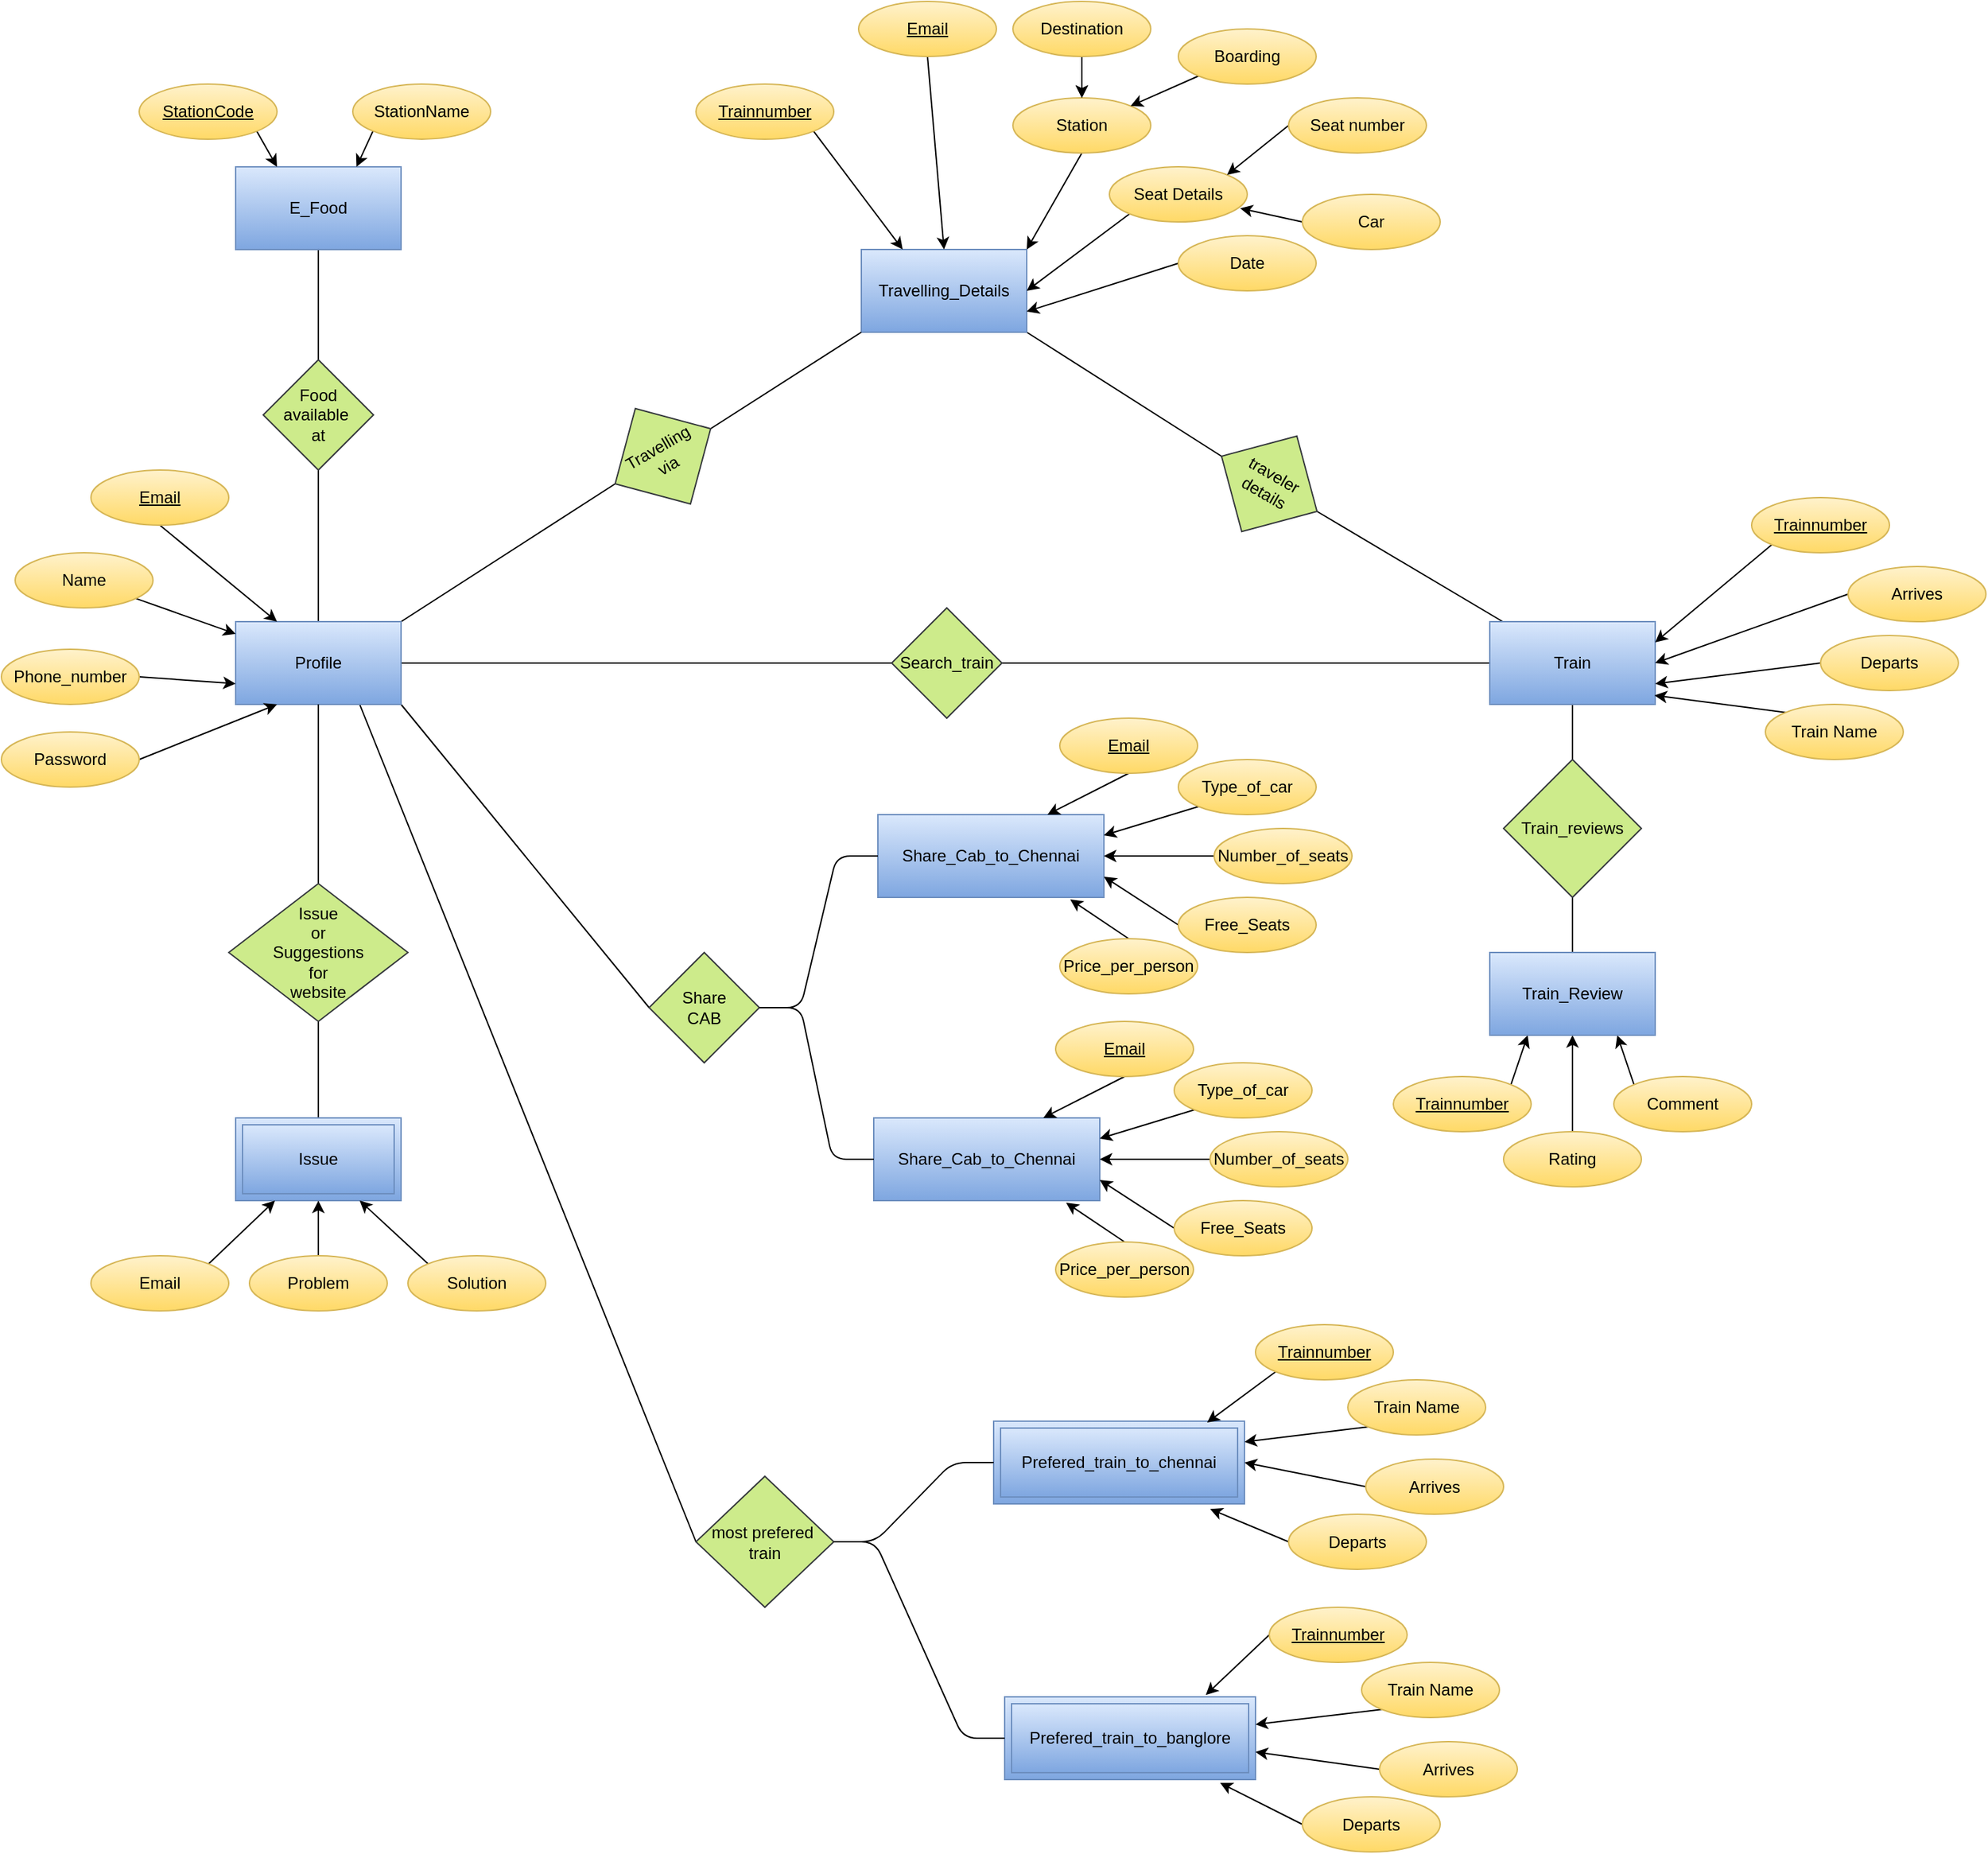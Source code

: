 <mxfile version="13.7.3" type="github" pages="3">
  <diagram id="xqP9yVKX-YAeiOFwIbXu" name="Page-1">
    <mxGraphModel dx="2249" dy="1907" grid="1" gridSize="10" guides="1" tooltips="1" connect="1" arrows="1" fold="1" page="1" pageScale="1" pageWidth="827" pageHeight="1169" math="0" shadow="0">
      <root>
        <mxCell id="0" />
        <mxCell id="1" parent="0" />
        <mxCell id="H812tD_r6ef0jj8ggqGE-24" style="edgeStyle=none;rounded=0;orthogonalLoop=1;jettySize=auto;html=1;exitX=1;exitY=0.5;exitDx=0;exitDy=0;endArrow=none;endFill=0;" parent="1" source="f8uX8n9HvfezP-yHLrGy-2" target="f8uX8n9HvfezP-yHLrGy-9" edge="1">
          <mxGeometry relative="1" as="geometry" />
        </mxCell>
        <mxCell id="fAxZFV0KkhZq5FpEfN43-9" style="edgeStyle=none;rounded=0;orthogonalLoop=1;jettySize=auto;html=1;exitX=1;exitY=0;exitDx=0;exitDy=0;entryX=0;entryY=0.5;entryDx=0;entryDy=0;endArrow=none;endFill=0;" edge="1" parent="1" source="f8uX8n9HvfezP-yHLrGy-2" target="fAxZFV0KkhZq5FpEfN43-8">
          <mxGeometry relative="1" as="geometry" />
        </mxCell>
        <mxCell id="BRLVk89D6Y3eZ2tgXhGx-2" style="edgeStyle=none;rounded=0;orthogonalLoop=1;jettySize=auto;html=1;exitX=1;exitY=1;exitDx=0;exitDy=0;entryX=0;entryY=0.5;entryDx=0;entryDy=0;endArrow=none;endFill=0;" edge="1" parent="1" source="f8uX8n9HvfezP-yHLrGy-2" target="BRLVk89D6Y3eZ2tgXhGx-1">
          <mxGeometry relative="1" as="geometry" />
        </mxCell>
        <mxCell id="BRLVk89D6Y3eZ2tgXhGx-10" style="edgeStyle=none;rounded=0;orthogonalLoop=1;jettySize=auto;html=1;exitX=0.75;exitY=1;exitDx=0;exitDy=0;entryX=0;entryY=0.5;entryDx=0;entryDy=0;endArrow=none;endFill=0;" edge="1" parent="1" source="f8uX8n9HvfezP-yHLrGy-2" target="BRLVk89D6Y3eZ2tgXhGx-8">
          <mxGeometry relative="1" as="geometry">
            <mxPoint x="160" y="540" as="targetPoint" />
          </mxGeometry>
        </mxCell>
        <mxCell id="BRLVk89D6Y3eZ2tgXhGx-23" style="edgeStyle=none;rounded=0;orthogonalLoop=1;jettySize=auto;html=1;exitX=0.5;exitY=0;exitDx=0;exitDy=0;entryX=0.5;entryY=1;entryDx=0;entryDy=0;endArrow=none;endFill=0;" edge="1" parent="1" source="f8uX8n9HvfezP-yHLrGy-2" target="H812tD_r6ef0jj8ggqGE-55">
          <mxGeometry relative="1" as="geometry" />
        </mxCell>
        <mxCell id="f8uX8n9HvfezP-yHLrGy-2" value="Profile" style="rounded=0;whiteSpace=wrap;html=1;fillColor=#dae8fc;strokeColor=#6c8ebf;gradientColor=#7ea6e0;" parent="1" vertex="1">
          <mxGeometry x="-190" y="240" width="120" height="60" as="geometry" />
        </mxCell>
        <mxCell id="f8uX8n9HvfezP-yHLrGy-8" value="" style="rounded=0;orthogonalLoop=1;jettySize=auto;html=1;exitX=0.5;exitY=1;exitDx=0;exitDy=0;entryX=0.5;entryY=0;entryDx=0;entryDy=0;endArrow=none;endFill=0;" parent="1" source="f8uX8n9HvfezP-yHLrGy-2" target="f8uX8n9HvfezP-yHLrGy-7" edge="1">
          <mxGeometry relative="1" as="geometry" />
        </mxCell>
        <mxCell id="f8uX8n9HvfezP-yHLrGy-12" value="" style="rounded=0;orthogonalLoop=1;jettySize=auto;html=1;entryX=0.5;entryY=0;entryDx=0;entryDy=0;exitX=0.5;exitY=1;exitDx=0;exitDy=0;endArrow=none;endFill=0;" parent="1" source="f8uX8n9HvfezP-yHLrGy-7" target="f8uX8n9HvfezP-yHLrGy-24" edge="1">
          <mxGeometry relative="1" as="geometry">
            <mxPoint x="390" y="570" as="targetPoint" />
          </mxGeometry>
        </mxCell>
        <mxCell id="f8uX8n9HvfezP-yHLrGy-7" value="Issue&lt;br&gt;or&lt;br&gt;Suggestions&lt;br&gt;for&lt;br&gt;website" style="rhombus;whiteSpace=wrap;html=1;rounded=0;fillColor=#cdeb8b;strokeColor=#36393d;" parent="1" vertex="1">
          <mxGeometry x="-195" y="430" width="130" height="100" as="geometry" />
        </mxCell>
        <mxCell id="f8uX8n9HvfezP-yHLrGy-14" value="" style="rounded=0;orthogonalLoop=1;jettySize=auto;html=1;endArrow=none;endFill=0;" parent="1" source="f8uX8n9HvfezP-yHLrGy-9" target="f8uX8n9HvfezP-yHLrGy-13" edge="1">
          <mxGeometry relative="1" as="geometry" />
        </mxCell>
        <mxCell id="f8uX8n9HvfezP-yHLrGy-9" value="Search_train" style="rhombus;whiteSpace=wrap;html=1;rounded=0;fillColor=#cdeb8b;strokeColor=#36393d;" parent="1" vertex="1">
          <mxGeometry x="286" y="230" width="80" height="80" as="geometry" />
        </mxCell>
        <mxCell id="f8uX8n9HvfezP-yHLrGy-16" value="" style="rounded=0;orthogonalLoop=1;jettySize=auto;html=1;endArrow=none;endFill=0;" parent="1" source="f8uX8n9HvfezP-yHLrGy-13" target="f8uX8n9HvfezP-yHLrGy-15" edge="1">
          <mxGeometry relative="1" as="geometry" />
        </mxCell>
        <mxCell id="f8uX8n9HvfezP-yHLrGy-18" value="" style="rounded=0;orthogonalLoop=1;jettySize=auto;html=1;entryX=1;entryY=0.5;entryDx=0;entryDy=0;endArrow=none;endFill=0;" parent="1" source="f8uX8n9HvfezP-yHLrGy-13" target="f8uX8n9HvfezP-yHLrGy-17" edge="1">
          <mxGeometry relative="1" as="geometry" />
        </mxCell>
        <mxCell id="f8uX8n9HvfezP-yHLrGy-13" value="Train" style="whiteSpace=wrap;html=1;rounded=0;fillColor=#dae8fc;strokeColor=#6c8ebf;gradientColor=#7ea6e0;" parent="1" vertex="1">
          <mxGeometry x="720" y="240" width="120" height="60" as="geometry" />
        </mxCell>
        <mxCell id="f8uX8n9HvfezP-yHLrGy-22" value="" style="rounded=0;orthogonalLoop=1;jettySize=auto;html=1;entryX=0.5;entryY=0;entryDx=0;entryDy=0;endArrow=none;endFill=0;" parent="1" source="f8uX8n9HvfezP-yHLrGy-15" edge="1">
          <mxGeometry relative="1" as="geometry">
            <mxPoint x="780" y="480" as="targetPoint" />
          </mxGeometry>
        </mxCell>
        <mxCell id="f8uX8n9HvfezP-yHLrGy-15" value="Train_reviews" style="rhombus;whiteSpace=wrap;html=1;rounded=0;fillColor=#cdeb8b;strokeColor=#36393d;" parent="1" vertex="1">
          <mxGeometry x="730" y="340" width="100" height="100" as="geometry" />
        </mxCell>
        <mxCell id="f8uX8n9HvfezP-yHLrGy-28" value="" style="rounded=0;orthogonalLoop=1;jettySize=auto;html=1;entryX=1;entryY=1;entryDx=0;entryDy=0;exitX=0;exitY=0.5;exitDx=0;exitDy=0;endArrow=none;endFill=0;" parent="1" source="f8uX8n9HvfezP-yHLrGy-17" target="f8uX8n9HvfezP-yHLrGy-27" edge="1">
          <mxGeometry relative="1" as="geometry">
            <mxPoint x="456.0" y="110" as="sourcePoint" />
          </mxGeometry>
        </mxCell>
        <mxCell id="f8uX8n9HvfezP-yHLrGy-17" value="traveler&lt;br&gt;details" style="rhombus;whiteSpace=wrap;html=1;rounded=0;rotation=30;fillColor=#cdeb8b;strokeColor=#36393d;" parent="1" vertex="1">
          <mxGeometry x="520" y="100" width="80" height="80" as="geometry" />
        </mxCell>
        <mxCell id="f8uX8n9HvfezP-yHLrGy-24" value="Issue" style="shape=ext;margin=3;double=1;whiteSpace=wrap;html=1;align=center;rounded=0;fillColor=#dae8fc;strokeColor=#6c8ebf;gradientColor=#7ea6e0;" parent="1" vertex="1">
          <mxGeometry x="-190" y="600" width="120" height="60" as="geometry" />
        </mxCell>
        <mxCell id="f8uX8n9HvfezP-yHLrGy-27" value="Travelling_Details" style="whiteSpace=wrap;html=1;rounded=0;fillColor=#dae8fc;strokeColor=#6c8ebf;gradientColor=#7ea6e0;" parent="1" vertex="1">
          <mxGeometry x="264" y="-30" width="120" height="60" as="geometry" />
        </mxCell>
        <mxCell id="H812tD_r6ef0jj8ggqGE-10" style="edgeStyle=none;rounded=0;orthogonalLoop=1;jettySize=auto;html=1;exitX=0.5;exitY=1;exitDx=0;exitDy=0;entryX=0.25;entryY=0;entryDx=0;entryDy=0;" parent="1" source="H812tD_r6ef0jj8ggqGE-2" target="f8uX8n9HvfezP-yHLrGy-2" edge="1">
          <mxGeometry relative="1" as="geometry" />
        </mxCell>
        <mxCell id="H812tD_r6ef0jj8ggqGE-2" value="&lt;u&gt;Email&lt;/u&gt;" style="ellipse;whiteSpace=wrap;html=1;align=center;rounded=0;gradientColor=#ffd966;fillColor=#fff2cc;strokeColor=#d6b656;" parent="1" vertex="1">
          <mxGeometry x="-295" y="130" width="100" height="40" as="geometry" />
        </mxCell>
        <mxCell id="H812tD_r6ef0jj8ggqGE-8" value="" style="edgeStyle=none;rounded=0;orthogonalLoop=1;jettySize=auto;html=1;" parent="1" source="H812tD_r6ef0jj8ggqGE-3" target="f8uX8n9HvfezP-yHLrGy-2" edge="1">
          <mxGeometry relative="1" as="geometry" />
        </mxCell>
        <mxCell id="H812tD_r6ef0jj8ggqGE-3" value="Name" style="ellipse;whiteSpace=wrap;html=1;align=center;rounded=0;gradientColor=#ffd966;fillColor=#fff2cc;strokeColor=#d6b656;" parent="1" vertex="1">
          <mxGeometry x="-350" y="190" width="100" height="40" as="geometry" />
        </mxCell>
        <mxCell id="H812tD_r6ef0jj8ggqGE-11" style="edgeStyle=none;rounded=0;orthogonalLoop=1;jettySize=auto;html=1;exitX=1;exitY=0.5;exitDx=0;exitDy=0;entryX=0;entryY=0.75;entryDx=0;entryDy=0;" parent="1" source="H812tD_r6ef0jj8ggqGE-4" target="f8uX8n9HvfezP-yHLrGy-2" edge="1">
          <mxGeometry relative="1" as="geometry" />
        </mxCell>
        <mxCell id="H812tD_r6ef0jj8ggqGE-4" value="Phone_number" style="ellipse;whiteSpace=wrap;html=1;align=center;rounded=0;gradientColor=#ffd966;fillColor=#fff2cc;strokeColor=#d6b656;" parent="1" vertex="1">
          <mxGeometry x="-360" y="260" width="100" height="40" as="geometry" />
        </mxCell>
        <mxCell id="H812tD_r6ef0jj8ggqGE-12" style="edgeStyle=none;rounded=0;orthogonalLoop=1;jettySize=auto;html=1;exitX=1;exitY=0.5;exitDx=0;exitDy=0;entryX=0.25;entryY=1;entryDx=0;entryDy=0;" parent="1" source="H812tD_r6ef0jj8ggqGE-6" target="f8uX8n9HvfezP-yHLrGy-2" edge="1">
          <mxGeometry relative="1" as="geometry" />
        </mxCell>
        <mxCell id="H812tD_r6ef0jj8ggqGE-6" value="Password" style="ellipse;whiteSpace=wrap;html=1;align=center;rounded=0;gradientColor=#ffd966;fillColor=#fff2cc;strokeColor=#d6b656;" parent="1" vertex="1">
          <mxGeometry x="-360" y="320" width="100" height="40" as="geometry" />
        </mxCell>
        <mxCell id="H812tD_r6ef0jj8ggqGE-20" style="edgeStyle=none;rounded=0;orthogonalLoop=1;jettySize=auto;html=1;exitX=1;exitY=0;exitDx=0;exitDy=0;" parent="1" source="H812tD_r6ef0jj8ggqGE-17" target="f8uX8n9HvfezP-yHLrGy-24" edge="1">
          <mxGeometry relative="1" as="geometry" />
        </mxCell>
        <mxCell id="H812tD_r6ef0jj8ggqGE-17" value="Email" style="ellipse;whiteSpace=wrap;html=1;align=center;rounded=0;gradientColor=#ffd966;fillColor=#fff2cc;strokeColor=#d6b656;" parent="1" vertex="1">
          <mxGeometry x="-295" y="700" width="100" height="40" as="geometry" />
        </mxCell>
        <mxCell id="H812tD_r6ef0jj8ggqGE-21" style="edgeStyle=none;rounded=0;orthogonalLoop=1;jettySize=auto;html=1;exitX=0.5;exitY=0;exitDx=0;exitDy=0;" parent="1" source="H812tD_r6ef0jj8ggqGE-18" target="f8uX8n9HvfezP-yHLrGy-24" edge="1">
          <mxGeometry relative="1" as="geometry" />
        </mxCell>
        <mxCell id="H812tD_r6ef0jj8ggqGE-18" value="Problem" style="ellipse;whiteSpace=wrap;html=1;align=center;rounded=0;gradientColor=#ffd966;fillColor=#fff2cc;strokeColor=#d6b656;" parent="1" vertex="1">
          <mxGeometry x="-180" y="700" width="100" height="40" as="geometry" />
        </mxCell>
        <mxCell id="H812tD_r6ef0jj8ggqGE-22" style="edgeStyle=none;rounded=0;orthogonalLoop=1;jettySize=auto;html=1;exitX=0;exitY=0;exitDx=0;exitDy=0;entryX=0.75;entryY=1;entryDx=0;entryDy=0;" parent="1" source="H812tD_r6ef0jj8ggqGE-19" target="f8uX8n9HvfezP-yHLrGy-24" edge="1">
          <mxGeometry relative="1" as="geometry" />
        </mxCell>
        <mxCell id="H812tD_r6ef0jj8ggqGE-19" value="Solution" style="ellipse;whiteSpace=wrap;html=1;align=center;rounded=0;gradientColor=#ffd966;fillColor=#fff2cc;strokeColor=#d6b656;" parent="1" vertex="1">
          <mxGeometry x="-65" y="700" width="100" height="40" as="geometry" />
        </mxCell>
        <mxCell id="fAxZFV0KkhZq5FpEfN43-5" style="edgeStyle=none;rounded=0;orthogonalLoop=1;jettySize=auto;html=1;exitX=0;exitY=0;exitDx=0;exitDy=0;entryX=0.996;entryY=0.891;entryDx=0;entryDy=0;entryPerimeter=0;" edge="1" parent="1" source="H812tD_r6ef0jj8ggqGE-26" target="f8uX8n9HvfezP-yHLrGy-13">
          <mxGeometry relative="1" as="geometry" />
        </mxCell>
        <mxCell id="H812tD_r6ef0jj8ggqGE-26" value="Train Name&lt;span style=&quot;color: rgba(0 , 0 , 0 , 0) ; font-family: monospace ; font-size: 0px&quot;&gt;%3CmxGraphModel%3E%3Croot%3E%3CmxCell%20id%3D%220%22%2F%3E%3CmxCell%20id%3D%221%22%20parent%3D%220%22%2F%3E%3CmxCell%20id%3D%222%22%20value%3D%22Password%22%20style%3D%22ellipse%3BwhiteSpace%3Dwrap%3Bhtml%3D1%3Balign%3Dcenter%3Brounded%3D0%3B%22%20vertex%3D%221%22%20parent%3D%221%22%3E%3CmxGeometry%20x%3D%22140%22%20y%3D%22-60%22%20width%3D%22100%22%20height%3D%2240%22%20as%3D%22geometry%22%2F%3E%3C%2FmxCell%3E%3C%2Froot%3E%3C%2FmxGraphModel%3E&lt;/span&gt;&lt;span style=&quot;color: rgba(0 , 0 , 0 , 0) ; font-family: monospace ; font-size: 0px&quot;&gt;%3CmxGraphModel%3E%3Croot%3E%3CmxCell%20id%3D%220%22%2F%3E%3CmxCell%20id%3D%221%22%20parent%3D%220%22%2F%3E%3CmxCell%20id%3D%222%22%20value%3D%22Password%22%20style%3D%22ellipse%3BwhiteSpace%3Dwrap%3Bhtml%3D1%3Balign%3Dcenter%3Brounded%3D0%3B%22%20vertex%3D%221%22%20parent%3D%221%22%3E%3CmxGeometry%20x%3D%22140%22%20y%3D%22-60%22%20width%3D%22100%22%20height%3D%2240%22%20as%3D%22geometry%22%2F%3E%3C%2FmxCell%3E%3C%2Froot%3E%3C%2FmxGraphModel%3E&lt;/span&gt;" style="ellipse;whiteSpace=wrap;html=1;align=center;rounded=0;gradientColor=#ffd966;fillColor=#fff2cc;strokeColor=#d6b656;" parent="1" vertex="1">
          <mxGeometry x="920" y="300" width="100" height="40" as="geometry" />
        </mxCell>
        <mxCell id="H812tD_r6ef0jj8ggqGE-32" style="edgeStyle=none;rounded=0;orthogonalLoop=1;jettySize=auto;html=1;exitX=0;exitY=0.5;exitDx=0;exitDy=0;entryX=1;entryY=0.5;entryDx=0;entryDy=0;" parent="1" source="H812tD_r6ef0jj8ggqGE-27" target="f8uX8n9HvfezP-yHLrGy-13" edge="1">
          <mxGeometry relative="1" as="geometry">
            <mxPoint x="790" y="170" as="targetPoint" />
          </mxGeometry>
        </mxCell>
        <mxCell id="H812tD_r6ef0jj8ggqGE-27" value="Arrives" style="ellipse;whiteSpace=wrap;html=1;align=center;rounded=0;gradientColor=#ffd966;fillColor=#fff2cc;strokeColor=#d6b656;" parent="1" vertex="1">
          <mxGeometry x="980" y="200" width="100" height="40" as="geometry" />
        </mxCell>
        <mxCell id="fAxZFV0KkhZq5FpEfN43-3" style="edgeStyle=none;rounded=0;orthogonalLoop=1;jettySize=auto;html=1;exitX=0;exitY=0.5;exitDx=0;exitDy=0;entryX=1;entryY=0.75;entryDx=0;entryDy=0;" edge="1" parent="1" source="H812tD_r6ef0jj8ggqGE-28" target="f8uX8n9HvfezP-yHLrGy-13">
          <mxGeometry relative="1" as="geometry" />
        </mxCell>
        <mxCell id="H812tD_r6ef0jj8ggqGE-28" value="Departs" style="ellipse;whiteSpace=wrap;html=1;align=center;rounded=0;gradientColor=#ffd966;fillColor=#fff2cc;strokeColor=#d6b656;" parent="1" vertex="1">
          <mxGeometry x="960" y="250" width="100" height="40" as="geometry" />
        </mxCell>
        <mxCell id="H812tD_r6ef0jj8ggqGE-39" style="edgeStyle=none;rounded=0;orthogonalLoop=1;jettySize=auto;html=1;exitX=1;exitY=0;exitDx=0;exitDy=0;entryX=0.25;entryY=1;entryDx=0;entryDy=0;" parent="1" source="H812tD_r6ef0jj8ggqGE-35" edge="1">
          <mxGeometry relative="1" as="geometry">
            <mxPoint x="747.5" y="540" as="targetPoint" />
          </mxGeometry>
        </mxCell>
        <mxCell id="H812tD_r6ef0jj8ggqGE-35" value="&lt;u&gt;Trainnumber&lt;/u&gt;" style="ellipse;whiteSpace=wrap;html=1;align=center;rounded=0;gradientColor=#ffd966;fillColor=#fff2cc;strokeColor=#d6b656;" parent="1" vertex="1">
          <mxGeometry x="650" y="570" width="100" height="40" as="geometry" />
        </mxCell>
        <mxCell id="H812tD_r6ef0jj8ggqGE-41" style="edgeStyle=none;rounded=0;orthogonalLoop=1;jettySize=auto;html=1;exitX=0.5;exitY=0;exitDx=0;exitDy=0;entryX=0.5;entryY=1;entryDx=0;entryDy=0;" parent="1" source="H812tD_r6ef0jj8ggqGE-36" edge="1">
          <mxGeometry relative="1" as="geometry">
            <mxPoint x="780" y="540" as="targetPoint" />
          </mxGeometry>
        </mxCell>
        <mxCell id="H812tD_r6ef0jj8ggqGE-36" value="Rating" style="ellipse;whiteSpace=wrap;html=1;align=center;rounded=0;gradientColor=#ffd966;fillColor=#fff2cc;strokeColor=#d6b656;" parent="1" vertex="1">
          <mxGeometry x="730" y="610" width="100" height="40" as="geometry" />
        </mxCell>
        <mxCell id="H812tD_r6ef0jj8ggqGE-40" style="edgeStyle=none;rounded=0;orthogonalLoop=1;jettySize=auto;html=1;exitX=0;exitY=0;exitDx=0;exitDy=0;entryX=0.75;entryY=1;entryDx=0;entryDy=0;" parent="1" source="H812tD_r6ef0jj8ggqGE-37" edge="1">
          <mxGeometry relative="1" as="geometry">
            <mxPoint x="812.5" y="540" as="targetPoint" />
          </mxGeometry>
        </mxCell>
        <mxCell id="H812tD_r6ef0jj8ggqGE-37" value="Comment" style="ellipse;whiteSpace=wrap;html=1;align=center;rounded=0;gradientColor=#ffd966;fillColor=#fff2cc;strokeColor=#d6b656;" parent="1" vertex="1">
          <mxGeometry x="810" y="570" width="100" height="40" as="geometry" />
        </mxCell>
        <mxCell id="H812tD_r6ef0jj8ggqGE-59" style="edgeStyle=none;rounded=0;orthogonalLoop=1;jettySize=auto;html=1;exitX=0.5;exitY=1;exitDx=0;exitDy=0;entryX=0.5;entryY=0;entryDx=0;entryDy=0;" parent="1" source="H812tD_r6ef0jj8ggqGE-43" target="f8uX8n9HvfezP-yHLrGy-27" edge="1">
          <mxGeometry relative="1" as="geometry">
            <mxPoint x="264" y="-30" as="targetPoint" />
          </mxGeometry>
        </mxCell>
        <mxCell id="H812tD_r6ef0jj8ggqGE-43" value="&lt;u&gt;Email&lt;/u&gt;" style="ellipse;whiteSpace=wrap;html=1;align=center;rounded=0;fillColor=#fff2cc;strokeColor=#d6b656;gradientColor=#ffd966;" parent="1" vertex="1">
          <mxGeometry x="262" y="-210" width="100" height="40" as="geometry" />
        </mxCell>
        <mxCell id="H812tD_r6ef0jj8ggqGE-58" style="edgeStyle=none;rounded=0;orthogonalLoop=1;jettySize=auto;html=1;exitX=1;exitY=1;exitDx=0;exitDy=0;entryX=0.25;entryY=0;entryDx=0;entryDy=0;" parent="1" source="H812tD_r6ef0jj8ggqGE-44" target="f8uX8n9HvfezP-yHLrGy-27" edge="1">
          <mxGeometry relative="1" as="geometry" />
        </mxCell>
        <mxCell id="H812tD_r6ef0jj8ggqGE-44" value="&lt;u&gt;Trainnumber&lt;/u&gt;" style="ellipse;whiteSpace=wrap;html=1;align=center;rounded=0;fillColor=#fff2cc;strokeColor=#d6b656;gradientColor=#ffd966;" parent="1" vertex="1">
          <mxGeometry x="144" y="-149.94" width="100" height="40" as="geometry" />
        </mxCell>
        <mxCell id="H812tD_r6ef0jj8ggqGE-62" style="edgeStyle=none;rounded=0;orthogonalLoop=1;jettySize=auto;html=1;exitX=0;exitY=0.5;exitDx=0;exitDy=0;entryX=1;entryY=0.75;entryDx=0;entryDy=0;" parent="1" source="H812tD_r6ef0jj8ggqGE-45" target="f8uX8n9HvfezP-yHLrGy-27" edge="1">
          <mxGeometry relative="1" as="geometry">
            <mxPoint x="424" y="15" as="targetPoint" />
          </mxGeometry>
        </mxCell>
        <mxCell id="H812tD_r6ef0jj8ggqGE-45" value="Date" style="ellipse;whiteSpace=wrap;html=1;align=center;rounded=0;fillColor=#fff2cc;strokeColor=#d6b656;gradientColor=#ffd966;" parent="1" vertex="1">
          <mxGeometry x="494" y="-40" width="100" height="40" as="geometry" />
        </mxCell>
        <mxCell id="H812tD_r6ef0jj8ggqGE-60" style="edgeStyle=none;rounded=0;orthogonalLoop=1;jettySize=auto;html=1;exitX=0.5;exitY=1;exitDx=0;exitDy=0;entryX=1;entryY=0;entryDx=0;entryDy=0;" parent="1" source="H812tD_r6ef0jj8ggqGE-46" target="f8uX8n9HvfezP-yHLrGy-27" edge="1">
          <mxGeometry relative="1" as="geometry">
            <mxPoint x="387.76" y="-32.34" as="targetPoint" />
          </mxGeometry>
        </mxCell>
        <mxCell id="H812tD_r6ef0jj8ggqGE-46" value="Station" style="ellipse;whiteSpace=wrap;html=1;align=center;rounded=0;fillColor=#fff2cc;strokeColor=#d6b656;gradientColor=#ffd966;" parent="1" vertex="1">
          <mxGeometry x="374" y="-140" width="100" height="40" as="geometry" />
        </mxCell>
        <mxCell id="H812tD_r6ef0jj8ggqGE-66" style="edgeStyle=none;rounded=0;orthogonalLoop=1;jettySize=auto;html=1;exitX=0.5;exitY=1;exitDx=0;exitDy=0;entryX=0.5;entryY=0;entryDx=0;entryDy=0;" parent="1" source="H812tD_r6ef0jj8ggqGE-47" target="H812tD_r6ef0jj8ggqGE-46" edge="1">
          <mxGeometry relative="1" as="geometry" />
        </mxCell>
        <mxCell id="H812tD_r6ef0jj8ggqGE-68" style="edgeStyle=none;rounded=0;orthogonalLoop=1;jettySize=auto;html=1;" parent="1" source="H812tD_r6ef0jj8ggqGE-47" target="H812tD_r6ef0jj8ggqGE-46" edge="1">
          <mxGeometry relative="1" as="geometry" />
        </mxCell>
        <mxCell id="H812tD_r6ef0jj8ggqGE-47" value="Destination" style="ellipse;whiteSpace=wrap;html=1;align=center;rounded=0;fillColor=#fff2cc;strokeColor=#d6b656;gradientColor=#ffd966;" parent="1" vertex="1">
          <mxGeometry x="374" y="-210" width="100" height="40" as="geometry" />
        </mxCell>
        <mxCell id="H812tD_r6ef0jj8ggqGE-65" style="edgeStyle=none;rounded=0;orthogonalLoop=1;jettySize=auto;html=1;exitX=0;exitY=1;exitDx=0;exitDy=0;entryX=1;entryY=0;entryDx=0;entryDy=0;" parent="1" source="H812tD_r6ef0jj8ggqGE-48" target="H812tD_r6ef0jj8ggqGE-46" edge="1">
          <mxGeometry relative="1" as="geometry" />
        </mxCell>
        <mxCell id="H812tD_r6ef0jj8ggqGE-48" value="Boarding" style="ellipse;whiteSpace=wrap;html=1;align=center;rounded=0;fillColor=#fff2cc;strokeColor=#d6b656;gradientColor=#ffd966;" parent="1" vertex="1">
          <mxGeometry x="494" y="-190" width="100" height="40" as="geometry" />
        </mxCell>
        <mxCell id="H812tD_r6ef0jj8ggqGE-61" style="edgeStyle=none;rounded=0;orthogonalLoop=1;jettySize=auto;html=1;exitX=0;exitY=1;exitDx=0;exitDy=0;entryX=1;entryY=0.5;entryDx=0;entryDy=0;" parent="1" source="H812tD_r6ef0jj8ggqGE-49" target="f8uX8n9HvfezP-yHLrGy-27" edge="1">
          <mxGeometry relative="1" as="geometry">
            <mxPoint x="424" y="-30" as="targetPoint" />
          </mxGeometry>
        </mxCell>
        <mxCell id="H812tD_r6ef0jj8ggqGE-49" value="Seat Details" style="ellipse;whiteSpace=wrap;html=1;align=center;rounded=0;fillColor=#fff2cc;strokeColor=#d6b656;gradientColor=#ffd966;" parent="1" vertex="1">
          <mxGeometry x="444" y="-90" width="100" height="40" as="geometry" />
        </mxCell>
        <mxCell id="H812tD_r6ef0jj8ggqGE-64" style="edgeStyle=none;rounded=0;orthogonalLoop=1;jettySize=auto;html=1;exitX=0;exitY=0.5;exitDx=0;exitDy=0;entryX=1;entryY=0;entryDx=0;entryDy=0;" parent="1" source="H812tD_r6ef0jj8ggqGE-50" target="H812tD_r6ef0jj8ggqGE-49" edge="1">
          <mxGeometry relative="1" as="geometry" />
        </mxCell>
        <mxCell id="H812tD_r6ef0jj8ggqGE-50" value="Seat number" style="ellipse;whiteSpace=wrap;html=1;align=center;rounded=0;fillColor=#fff2cc;strokeColor=#d6b656;gradientColor=#ffd966;" parent="1" vertex="1">
          <mxGeometry x="574" y="-140" width="100" height="40" as="geometry" />
        </mxCell>
        <mxCell id="H812tD_r6ef0jj8ggqGE-63" style="edgeStyle=none;rounded=0;orthogonalLoop=1;jettySize=auto;html=1;exitX=0;exitY=0.5;exitDx=0;exitDy=0;entryX=0.949;entryY=0.753;entryDx=0;entryDy=0;entryPerimeter=0;" parent="1" source="H812tD_r6ef0jj8ggqGE-51" target="H812tD_r6ef0jj8ggqGE-49" edge="1">
          <mxGeometry relative="1" as="geometry" />
        </mxCell>
        <mxCell id="H812tD_r6ef0jj8ggqGE-51" value="Car" style="ellipse;whiteSpace=wrap;html=1;align=center;rounded=0;fillColor=#fff2cc;strokeColor=#d6b656;gradientColor=#ffd966;" parent="1" vertex="1">
          <mxGeometry x="584" y="-70" width="100" height="40" as="geometry" />
        </mxCell>
        <mxCell id="o1f8s7yUzRyvdQg7i0tU-3" value="" style="edgeStyle=orthogonalEdgeStyle;rounded=0;orthogonalLoop=1;jettySize=auto;html=1;endArrow=none;endFill=0;" parent="1" source="H812tD_r6ef0jj8ggqGE-55" target="o1f8s7yUzRyvdQg7i0tU-1" edge="1">
          <mxGeometry relative="1" as="geometry" />
        </mxCell>
        <mxCell id="H812tD_r6ef0jj8ggqGE-55" value="Food&lt;br&gt;available&amp;nbsp;&lt;br&gt;at" style="rhombus;whiteSpace=wrap;html=1;rounded=0;fillColor=#cdeb8b;strokeColor=#36393d;" parent="1" vertex="1">
          <mxGeometry x="-170" y="50" width="80" height="80" as="geometry" />
        </mxCell>
        <mxCell id="H812tD_r6ef0jj8ggqGE-69" style="edgeStyle=none;rounded=0;orthogonalLoop=1;jettySize=auto;html=1;exitX=1;exitY=0;exitDx=0;exitDy=0;" parent="1" edge="1">
          <mxGeometry relative="1" as="geometry">
            <mxPoint x="643.321" y="125.179" as="sourcePoint" />
            <mxPoint x="643.321" y="125.179" as="targetPoint" />
          </mxGeometry>
        </mxCell>
        <mxCell id="o1f8s7yUzRyvdQg7i0tU-1" value="E_Food" style="whiteSpace=wrap;html=1;rounded=0;fillColor=#dae8fc;strokeColor=#6c8ebf;gradientColor=#7ea6e0;" parent="1" vertex="1">
          <mxGeometry x="-190" y="-89.94" width="120" height="60" as="geometry" />
        </mxCell>
        <mxCell id="o1f8s7yUzRyvdQg7i0tU-8" style="rounded=0;orthogonalLoop=1;jettySize=auto;html=1;exitX=1;exitY=1;exitDx=0;exitDy=0;entryX=0.25;entryY=0;entryDx=0;entryDy=0;" parent="1" source="o1f8s7yUzRyvdQg7i0tU-5" target="o1f8s7yUzRyvdQg7i0tU-1" edge="1">
          <mxGeometry relative="1" as="geometry" />
        </mxCell>
        <mxCell id="o1f8s7yUzRyvdQg7i0tU-5" value="&lt;u&gt;StationCode&lt;/u&gt;" style="ellipse;whiteSpace=wrap;html=1;align=center;rounded=0;gradientColor=#ffd966;fillColor=#fff2cc;strokeColor=#d6b656;" parent="1" vertex="1">
          <mxGeometry x="-260" y="-149.94" width="100" height="40" as="geometry" />
        </mxCell>
        <mxCell id="o1f8s7yUzRyvdQg7i0tU-9" style="rounded=0;orthogonalLoop=1;jettySize=auto;html=1;exitX=0;exitY=1;exitDx=0;exitDy=0;entryX=0.439;entryY=0.002;entryDx=0;entryDy=0;entryPerimeter=0;" parent="1" source="o1f8s7yUzRyvdQg7i0tU-6" edge="1">
          <mxGeometry relative="1" as="geometry">
            <mxPoint x="-102.32" y="-89.94" as="targetPoint" />
          </mxGeometry>
        </mxCell>
        <mxCell id="o1f8s7yUzRyvdQg7i0tU-6" value="StationName" style="ellipse;whiteSpace=wrap;html=1;align=center;rounded=0;gradientColor=#ffd966;fillColor=#fff2cc;strokeColor=#d6b656;" parent="1" vertex="1">
          <mxGeometry x="-105" y="-150.06" width="100" height="40" as="geometry" />
        </mxCell>
        <mxCell id="fAxZFV0KkhZq5FpEfN43-4" style="edgeStyle=none;rounded=0;orthogonalLoop=1;jettySize=auto;html=1;exitX=0;exitY=1;exitDx=0;exitDy=0;entryX=1;entryY=0.25;entryDx=0;entryDy=0;" edge="1" parent="1" source="fAxZFV0KkhZq5FpEfN43-2" target="f8uX8n9HvfezP-yHLrGy-13">
          <mxGeometry relative="1" as="geometry" />
        </mxCell>
        <mxCell id="fAxZFV0KkhZq5FpEfN43-2" value="&lt;u&gt;Trainnumber&lt;/u&gt;" style="ellipse;whiteSpace=wrap;html=1;align=center;rounded=0;gradientColor=#ffd966;fillColor=#fff2cc;strokeColor=#d6b656;" vertex="1" parent="1">
          <mxGeometry x="910" y="150" width="100" height="40" as="geometry" />
        </mxCell>
        <mxCell id="fAxZFV0KkhZq5FpEfN43-10" style="edgeStyle=none;rounded=0;orthogonalLoop=1;jettySize=auto;html=1;exitX=1;exitY=0.5;exitDx=0;exitDy=0;entryX=0;entryY=1;entryDx=0;entryDy=0;endArrow=none;endFill=0;" edge="1" parent="1" source="fAxZFV0KkhZq5FpEfN43-8" target="f8uX8n9HvfezP-yHLrGy-27">
          <mxGeometry relative="1" as="geometry" />
        </mxCell>
        <mxCell id="fAxZFV0KkhZq5FpEfN43-8" value="Travelling&lt;br&gt;via" style="rhombus;whiteSpace=wrap;html=1;rounded=0;rotation=-30;fillColor=#cdeb8b;strokeColor=#36393d;" vertex="1" parent="1">
          <mxGeometry x="80" y="80" width="80" height="80" as="geometry" />
        </mxCell>
        <mxCell id="BRLVk89D6Y3eZ2tgXhGx-1" value="Share&lt;br&gt;CAB" style="rhombus;whiteSpace=wrap;html=1;rounded=0;fillColor=#cdeb8b;strokeColor=#36393d;rotation=0;" vertex="1" parent="1">
          <mxGeometry x="110" y="480" width="80" height="80" as="geometry" />
        </mxCell>
        <mxCell id="BRLVk89D6Y3eZ2tgXhGx-4" value="Share_Cab_to_Chennai" style="rounded=0;whiteSpace=wrap;html=1;fillColor=#dae8fc;strokeColor=#6c8ebf;gradientColor=#7ea6e0;" vertex="1" parent="1">
          <mxGeometry x="276" y="380" width="164" height="60" as="geometry" />
        </mxCell>
        <mxCell id="BRLVk89D6Y3eZ2tgXhGx-8" value="most prefered&amp;nbsp;&lt;br&gt;train" style="rhombus;whiteSpace=wrap;html=1;rounded=0;fillColor=#cdeb8b;strokeColor=#36393d;rotation=0;" vertex="1" parent="1">
          <mxGeometry x="144" y="860" width="100" height="95" as="geometry" />
        </mxCell>
        <mxCell id="BRLVk89D6Y3eZ2tgXhGx-13" value="Prefered_train_to_chennai" style="shape=ext;margin=3;double=1;whiteSpace=wrap;html=1;align=center;rounded=0;fillColor=#dae8fc;strokeColor=#6c8ebf;gradientColor=#7ea6e0;" vertex="1" parent="1">
          <mxGeometry x="360" y="820" width="182" height="60" as="geometry" />
        </mxCell>
        <mxCell id="BRLVk89D6Y3eZ2tgXhGx-14" value="Prefered_train_to_banglore" style="shape=ext;margin=3;double=1;whiteSpace=wrap;html=1;align=center;rounded=0;fillColor=#dae8fc;strokeColor=#6c8ebf;gradientColor=#7ea6e0;" vertex="1" parent="1">
          <mxGeometry x="368" y="1020" width="182" height="60" as="geometry" />
        </mxCell>
        <mxCell id="BRLVk89D6Y3eZ2tgXhGx-15" value="" style="edgeStyle=entityRelationEdgeStyle;fontSize=12;html=1;endArrow=none;exitX=1;exitY=0.5;exitDx=0;exitDy=0;entryX=0;entryY=0.5;entryDx=0;entryDy=0;endFill=0;" edge="1" parent="1" source="BRLVk89D6Y3eZ2tgXhGx-8" target="BRLVk89D6Y3eZ2tgXhGx-13">
          <mxGeometry width="100" height="100" relative="1" as="geometry">
            <mxPoint x="194" y="880" as="sourcePoint" />
            <mxPoint x="324" y="850" as="targetPoint" />
          </mxGeometry>
        </mxCell>
        <mxCell id="BRLVk89D6Y3eZ2tgXhGx-16" value="" style="edgeStyle=entityRelationEdgeStyle;fontSize=12;html=1;endArrow=none;exitX=1;exitY=0.5;exitDx=0;exitDy=0;entryX=0;entryY=0.5;entryDx=0;entryDy=0;endFill=0;" edge="1" parent="1" source="BRLVk89D6Y3eZ2tgXhGx-8" target="BRLVk89D6Y3eZ2tgXhGx-14">
          <mxGeometry width="100" height="100" relative="1" as="geometry">
            <mxPoint x="254" y="917.5" as="sourcePoint" />
            <mxPoint x="342" y="870" as="targetPoint" />
          </mxGeometry>
        </mxCell>
        <mxCell id="BRLVk89D6Y3eZ2tgXhGx-19" value="Train_Review" style="whiteSpace=wrap;html=1;rounded=0;fillColor=#dae8fc;strokeColor=#6c8ebf;gradientColor=#7ea6e0;" vertex="1" parent="1">
          <mxGeometry x="720" y="480" width="120" height="60" as="geometry" />
        </mxCell>
        <mxCell id="BRLVk89D6Y3eZ2tgXhGx-30" style="edgeStyle=none;rounded=0;orthogonalLoop=1;jettySize=auto;html=1;exitX=0;exitY=0.5;exitDx=0;exitDy=0;entryX=1;entryY=0.5;entryDx=0;entryDy=0;endArrow=classic;endFill=1;" edge="1" parent="1" source="BRLVk89D6Y3eZ2tgXhGx-20" target="BRLVk89D6Y3eZ2tgXhGx-4">
          <mxGeometry relative="1" as="geometry" />
        </mxCell>
        <mxCell id="BRLVk89D6Y3eZ2tgXhGx-20" value="Number_of_seats" style="ellipse;whiteSpace=wrap;html=1;align=center;rounded=0;gradientColor=#ffd966;fillColor=#fff2cc;strokeColor=#d6b656;" vertex="1" parent="1">
          <mxGeometry x="520" y="390" width="100" height="40" as="geometry" />
        </mxCell>
        <mxCell id="BRLVk89D6Y3eZ2tgXhGx-32" style="edgeStyle=none;rounded=0;orthogonalLoop=1;jettySize=auto;html=1;exitX=0.5;exitY=0;exitDx=0;exitDy=0;endArrow=classic;endFill=1;entryX=0.851;entryY=1.025;entryDx=0;entryDy=0;entryPerimeter=0;" edge="1" parent="1" source="BRLVk89D6Y3eZ2tgXhGx-21" target="BRLVk89D6Y3eZ2tgXhGx-4">
          <mxGeometry relative="1" as="geometry">
            <mxPoint x="426" y="450" as="targetPoint" />
          </mxGeometry>
        </mxCell>
        <mxCell id="BRLVk89D6Y3eZ2tgXhGx-21" value="Price_per_person" style="ellipse;whiteSpace=wrap;html=1;align=center;rounded=0;gradientColor=#ffd966;fillColor=#fff2cc;strokeColor=#d6b656;" vertex="1" parent="1">
          <mxGeometry x="408" y="470" width="100" height="40" as="geometry" />
        </mxCell>
        <mxCell id="BRLVk89D6Y3eZ2tgXhGx-31" style="edgeStyle=none;rounded=0;orthogonalLoop=1;jettySize=auto;html=1;exitX=0;exitY=0.5;exitDx=0;exitDy=0;entryX=1;entryY=0.75;entryDx=0;entryDy=0;endArrow=classic;endFill=1;" edge="1" parent="1" source="BRLVk89D6Y3eZ2tgXhGx-24" target="BRLVk89D6Y3eZ2tgXhGx-4">
          <mxGeometry relative="1" as="geometry" />
        </mxCell>
        <mxCell id="BRLVk89D6Y3eZ2tgXhGx-24" value="Free_Seats" style="ellipse;whiteSpace=wrap;html=1;align=center;rounded=0;gradientColor=#ffd966;fillColor=#fff2cc;strokeColor=#d6b656;" vertex="1" parent="1">
          <mxGeometry x="494" y="440" width="100" height="40" as="geometry" />
        </mxCell>
        <mxCell id="BRLVk89D6Y3eZ2tgXhGx-28" style="edgeStyle=none;rounded=0;orthogonalLoop=1;jettySize=auto;html=1;exitX=0.5;exitY=1;exitDx=0;exitDy=0;entryX=0.75;entryY=0;entryDx=0;entryDy=0;endArrow=classic;endFill=1;" edge="1" parent="1" source="BRLVk89D6Y3eZ2tgXhGx-26" target="BRLVk89D6Y3eZ2tgXhGx-4">
          <mxGeometry relative="1" as="geometry" />
        </mxCell>
        <mxCell id="BRLVk89D6Y3eZ2tgXhGx-26" value="&lt;u&gt;Email&lt;/u&gt;" style="ellipse;whiteSpace=wrap;html=1;align=center;rounded=0;gradientColor=#ffd966;fillColor=#fff2cc;strokeColor=#d6b656;" vertex="1" parent="1">
          <mxGeometry x="408" y="310" width="100" height="40" as="geometry" />
        </mxCell>
        <mxCell id="BRLVk89D6Y3eZ2tgXhGx-29" style="edgeStyle=none;rounded=0;orthogonalLoop=1;jettySize=auto;html=1;exitX=0;exitY=1;exitDx=0;exitDy=0;entryX=1;entryY=0.25;entryDx=0;entryDy=0;endArrow=classic;endFill=1;" edge="1" parent="1" source="BRLVk89D6Y3eZ2tgXhGx-27" target="BRLVk89D6Y3eZ2tgXhGx-4">
          <mxGeometry relative="1" as="geometry" />
        </mxCell>
        <mxCell id="BRLVk89D6Y3eZ2tgXhGx-27" value="Type_of_car" style="ellipse;whiteSpace=wrap;html=1;align=center;rounded=0;gradientColor=#ffd966;fillColor=#fff2cc;strokeColor=#d6b656;" vertex="1" parent="1">
          <mxGeometry x="494" y="340" width="100" height="40" as="geometry" />
        </mxCell>
        <mxCell id="BRLVk89D6Y3eZ2tgXhGx-33" value="Share_Cab_to_Chennai" style="rounded=0;whiteSpace=wrap;html=1;fillColor=#dae8fc;strokeColor=#6c8ebf;gradientColor=#7ea6e0;" vertex="1" parent="1">
          <mxGeometry x="273" y="600" width="164" height="60" as="geometry" />
        </mxCell>
        <mxCell id="BRLVk89D6Y3eZ2tgXhGx-34" style="edgeStyle=none;rounded=0;orthogonalLoop=1;jettySize=auto;html=1;exitX=0;exitY=0.5;exitDx=0;exitDy=0;entryX=1;entryY=0.5;entryDx=0;entryDy=0;endArrow=classic;endFill=1;" edge="1" parent="1" source="BRLVk89D6Y3eZ2tgXhGx-35" target="BRLVk89D6Y3eZ2tgXhGx-33">
          <mxGeometry relative="1" as="geometry" />
        </mxCell>
        <mxCell id="BRLVk89D6Y3eZ2tgXhGx-35" value="Number_of_seats" style="ellipse;whiteSpace=wrap;html=1;align=center;rounded=0;gradientColor=#ffd966;fillColor=#fff2cc;strokeColor=#d6b656;" vertex="1" parent="1">
          <mxGeometry x="517" y="610" width="100" height="40" as="geometry" />
        </mxCell>
        <mxCell id="BRLVk89D6Y3eZ2tgXhGx-36" style="edgeStyle=none;rounded=0;orthogonalLoop=1;jettySize=auto;html=1;exitX=0.5;exitY=0;exitDx=0;exitDy=0;endArrow=classic;endFill=1;entryX=0.851;entryY=1.025;entryDx=0;entryDy=0;entryPerimeter=0;" edge="1" parent="1" source="BRLVk89D6Y3eZ2tgXhGx-37" target="BRLVk89D6Y3eZ2tgXhGx-33">
          <mxGeometry relative="1" as="geometry">
            <mxPoint x="423" y="670" as="targetPoint" />
          </mxGeometry>
        </mxCell>
        <mxCell id="BRLVk89D6Y3eZ2tgXhGx-37" value="Price_per_person" style="ellipse;whiteSpace=wrap;html=1;align=center;rounded=0;gradientColor=#ffd966;fillColor=#fff2cc;strokeColor=#d6b656;" vertex="1" parent="1">
          <mxGeometry x="405" y="690" width="100" height="40" as="geometry" />
        </mxCell>
        <mxCell id="BRLVk89D6Y3eZ2tgXhGx-38" style="edgeStyle=none;rounded=0;orthogonalLoop=1;jettySize=auto;html=1;exitX=0;exitY=0.5;exitDx=0;exitDy=0;entryX=1;entryY=0.75;entryDx=0;entryDy=0;endArrow=classic;endFill=1;" edge="1" parent="1" source="BRLVk89D6Y3eZ2tgXhGx-39" target="BRLVk89D6Y3eZ2tgXhGx-33">
          <mxGeometry relative="1" as="geometry" />
        </mxCell>
        <mxCell id="BRLVk89D6Y3eZ2tgXhGx-39" value="Free_Seats" style="ellipse;whiteSpace=wrap;html=1;align=center;rounded=0;gradientColor=#ffd966;fillColor=#fff2cc;strokeColor=#d6b656;" vertex="1" parent="1">
          <mxGeometry x="491" y="660" width="100" height="40" as="geometry" />
        </mxCell>
        <mxCell id="BRLVk89D6Y3eZ2tgXhGx-40" style="edgeStyle=none;rounded=0;orthogonalLoop=1;jettySize=auto;html=1;exitX=0.5;exitY=1;exitDx=0;exitDy=0;entryX=0.75;entryY=0;entryDx=0;entryDy=0;endArrow=classic;endFill=1;" edge="1" parent="1" source="BRLVk89D6Y3eZ2tgXhGx-41" target="BRLVk89D6Y3eZ2tgXhGx-33">
          <mxGeometry relative="1" as="geometry" />
        </mxCell>
        <mxCell id="BRLVk89D6Y3eZ2tgXhGx-41" value="&lt;u&gt;Email&lt;/u&gt;" style="ellipse;whiteSpace=wrap;html=1;align=center;rounded=0;gradientColor=#ffd966;fillColor=#fff2cc;strokeColor=#d6b656;" vertex="1" parent="1">
          <mxGeometry x="405" y="530" width="100" height="40" as="geometry" />
        </mxCell>
        <mxCell id="BRLVk89D6Y3eZ2tgXhGx-42" style="edgeStyle=none;rounded=0;orthogonalLoop=1;jettySize=auto;html=1;exitX=0;exitY=1;exitDx=0;exitDy=0;entryX=1;entryY=0.25;entryDx=0;entryDy=0;endArrow=classic;endFill=1;" edge="1" parent="1" source="BRLVk89D6Y3eZ2tgXhGx-43" target="BRLVk89D6Y3eZ2tgXhGx-33">
          <mxGeometry relative="1" as="geometry" />
        </mxCell>
        <mxCell id="BRLVk89D6Y3eZ2tgXhGx-43" value="Type_of_car" style="ellipse;whiteSpace=wrap;html=1;align=center;rounded=0;gradientColor=#ffd966;fillColor=#fff2cc;strokeColor=#d6b656;" vertex="1" parent="1">
          <mxGeometry x="491" y="560" width="100" height="40" as="geometry" />
        </mxCell>
        <mxCell id="BRLVk89D6Y3eZ2tgXhGx-44" value="" style="edgeStyle=entityRelationEdgeStyle;fontSize=12;html=1;endArrow=none;exitX=1;exitY=0.5;exitDx=0;exitDy=0;entryX=0;entryY=0.5;entryDx=0;entryDy=0;endFill=0;" edge="1" parent="1" source="BRLVk89D6Y3eZ2tgXhGx-1" target="BRLVk89D6Y3eZ2tgXhGx-4">
          <mxGeometry width="100" height="100" relative="1" as="geometry">
            <mxPoint x="146.0" y="567.5" as="sourcePoint" />
            <mxPoint x="262" y="510" as="targetPoint" />
          </mxGeometry>
        </mxCell>
        <mxCell id="BRLVk89D6Y3eZ2tgXhGx-45" value="" style="edgeStyle=entityRelationEdgeStyle;fontSize=12;html=1;endArrow=none;exitX=1;exitY=0.5;exitDx=0;exitDy=0;entryX=0;entryY=0.5;entryDx=0;entryDy=0;endFill=0;" edge="1" parent="1" source="BRLVk89D6Y3eZ2tgXhGx-1" target="BRLVk89D6Y3eZ2tgXhGx-33">
          <mxGeometry width="100" height="100" relative="1" as="geometry">
            <mxPoint x="200" y="470" as="sourcePoint" />
            <mxPoint x="286" y="420" as="targetPoint" />
          </mxGeometry>
        </mxCell>
        <mxCell id="BRLVk89D6Y3eZ2tgXhGx-49" style="edgeStyle=none;rounded=0;orthogonalLoop=1;jettySize=auto;html=1;exitX=0;exitY=1;exitDx=0;exitDy=0;entryX=1;entryY=0.25;entryDx=0;entryDy=0;endArrow=classic;endFill=1;" edge="1" parent="1" source="BRLVk89D6Y3eZ2tgXhGx-46" target="BRLVk89D6Y3eZ2tgXhGx-13">
          <mxGeometry relative="1" as="geometry" />
        </mxCell>
        <mxCell id="BRLVk89D6Y3eZ2tgXhGx-46" value="Train Name&lt;span style=&quot;color: rgba(0 , 0 , 0 , 0) ; font-family: monospace ; font-size: 0px&quot;&gt;%3CmxGraphModel%3E%3Croot%3E%3CmxCell%20id%3D%220%22%2F%3E%3CmxCell%20id%3D%221%22%20parent%3D%220%22%2F%3E%3CmxCell%20id%3D%222%22%20value%3D%22Password%22%20style%3D%22ellipse%3BwhiteSpace%3Dwrap%3Bhtml%3D1%3Balign%3Dcenter%3Brounded%3D0%3B%22%20vertex%3D%221%22%20parent%3D%221%22%3E%3CmxGeometry%20x%3D%22140%22%20y%3D%22-60%22%20width%3D%22100%22%20height%3D%2240%22%20as%3D%22geometry%22%2F%3E%3C%2FmxCell%3E%3C%2Froot%3E%3C%2FmxGraphModel%3E&lt;/span&gt;&lt;span style=&quot;color: rgba(0 , 0 , 0 , 0) ; font-family: monospace ; font-size: 0px&quot;&gt;%3CmxGraphModel%3E%3Croot%3E%3CmxCell%20id%3D%220%22%2F%3E%3CmxCell%20id%3D%221%22%20parent%3D%220%22%2F%3E%3CmxCell%20id%3D%222%22%20value%3D%22Password%22%20style%3D%22ellipse%3BwhiteSpace%3Dwrap%3Bhtml%3D1%3Balign%3Dcenter%3Brounded%3D0%3B%22%20vertex%3D%221%22%20parent%3D%221%22%3E%3CmxGeometry%20x%3D%22140%22%20y%3D%22-60%22%20width%3D%22100%22%20height%3D%2240%22%20as%3D%22geometry%22%2F%3E%3C%2FmxCell%3E%3C%2Froot%3E%3C%2FmxGraphModel%3E&lt;/span&gt;" style="ellipse;whiteSpace=wrap;html=1;align=center;rounded=0;gradientColor=#ffd966;fillColor=#fff2cc;strokeColor=#d6b656;" vertex="1" parent="1">
          <mxGeometry x="617" y="790" width="100" height="40" as="geometry" />
        </mxCell>
        <mxCell id="BRLVk89D6Y3eZ2tgXhGx-48" style="edgeStyle=none;rounded=0;orthogonalLoop=1;jettySize=auto;html=1;exitX=0;exitY=1;exitDx=0;exitDy=0;entryX=0.851;entryY=0.016;entryDx=0;entryDy=0;endArrow=classic;endFill=1;entryPerimeter=0;" edge="1" parent="1" source="BRLVk89D6Y3eZ2tgXhGx-47" target="BRLVk89D6Y3eZ2tgXhGx-13">
          <mxGeometry relative="1" as="geometry" />
        </mxCell>
        <mxCell id="BRLVk89D6Y3eZ2tgXhGx-47" value="&lt;u&gt;Trainnumber&lt;/u&gt;" style="ellipse;whiteSpace=wrap;html=1;align=center;rounded=0;gradientColor=#ffd966;fillColor=#fff2cc;strokeColor=#d6b656;" vertex="1" parent="1">
          <mxGeometry x="550" y="750" width="100" height="40" as="geometry" />
        </mxCell>
        <mxCell id="BRLVk89D6Y3eZ2tgXhGx-52" style="edgeStyle=none;rounded=0;orthogonalLoop=1;jettySize=auto;html=1;exitX=0;exitY=0.5;exitDx=0;exitDy=0;entryX=1;entryY=0.5;entryDx=0;entryDy=0;endArrow=classic;endFill=1;" edge="1" parent="1" source="BRLVk89D6Y3eZ2tgXhGx-50" target="BRLVk89D6Y3eZ2tgXhGx-13">
          <mxGeometry relative="1" as="geometry" />
        </mxCell>
        <mxCell id="BRLVk89D6Y3eZ2tgXhGx-50" value="Arrives" style="ellipse;whiteSpace=wrap;html=1;align=center;rounded=0;gradientColor=#ffd966;fillColor=#fff2cc;strokeColor=#d6b656;" vertex="1" parent="1">
          <mxGeometry x="630" y="847.5" width="100" height="40" as="geometry" />
        </mxCell>
        <mxCell id="BRLVk89D6Y3eZ2tgXhGx-53" style="edgeStyle=none;rounded=0;orthogonalLoop=1;jettySize=auto;html=1;exitX=0;exitY=0.5;exitDx=0;exitDy=0;entryX=0.863;entryY=1.062;entryDx=0;entryDy=0;endArrow=classic;endFill=1;entryPerimeter=0;" edge="1" parent="1" source="BRLVk89D6Y3eZ2tgXhGx-51" target="BRLVk89D6Y3eZ2tgXhGx-13">
          <mxGeometry relative="1" as="geometry" />
        </mxCell>
        <mxCell id="BRLVk89D6Y3eZ2tgXhGx-51" value="Departs" style="ellipse;whiteSpace=wrap;html=1;align=center;rounded=0;gradientColor=#ffd966;fillColor=#fff2cc;strokeColor=#d6b656;" vertex="1" parent="1">
          <mxGeometry x="574" y="887.5" width="100" height="40" as="geometry" />
        </mxCell>
        <mxCell id="BRLVk89D6Y3eZ2tgXhGx-54" style="edgeStyle=none;rounded=0;orthogonalLoop=1;jettySize=auto;html=1;exitX=0;exitY=1;exitDx=0;exitDy=0;endArrow=classic;endFill=1;" edge="1" parent="1" source="BRLVk89D6Y3eZ2tgXhGx-55">
          <mxGeometry relative="1" as="geometry">
            <mxPoint x="550" y="1040" as="targetPoint" />
          </mxGeometry>
        </mxCell>
        <mxCell id="BRLVk89D6Y3eZ2tgXhGx-55" value="Train Name&lt;span style=&quot;color: rgba(0 , 0 , 0 , 0) ; font-family: monospace ; font-size: 0px&quot;&gt;%3CmxGraphModel%3E%3Croot%3E%3CmxCell%20id%3D%220%22%2F%3E%3CmxCell%20id%3D%221%22%20parent%3D%220%22%2F%3E%3CmxCell%20id%3D%222%22%20value%3D%22Password%22%20style%3D%22ellipse%3BwhiteSpace%3Dwrap%3Bhtml%3D1%3Balign%3Dcenter%3Brounded%3D0%3B%22%20vertex%3D%221%22%20parent%3D%221%22%3E%3CmxGeometry%20x%3D%22140%22%20y%3D%22-60%22%20width%3D%22100%22%20height%3D%2240%22%20as%3D%22geometry%22%2F%3E%3C%2FmxCell%3E%3C%2Froot%3E%3C%2FmxGraphModel%3E&lt;/span&gt;&lt;span style=&quot;color: rgba(0 , 0 , 0 , 0) ; font-family: monospace ; font-size: 0px&quot;&gt;%3CmxGraphModel%3E%3Croot%3E%3CmxCell%20id%3D%220%22%2F%3E%3CmxCell%20id%3D%221%22%20parent%3D%220%22%2F%3E%3CmxCell%20id%3D%222%22%20value%3D%22Password%22%20style%3D%22ellipse%3BwhiteSpace%3Dwrap%3Bhtml%3D1%3Balign%3Dcenter%3Brounded%3D0%3B%22%20vertex%3D%221%22%20parent%3D%221%22%3E%3CmxGeometry%20x%3D%22140%22%20y%3D%22-60%22%20width%3D%22100%22%20height%3D%2240%22%20as%3D%22geometry%22%2F%3E%3C%2FmxCell%3E%3C%2Froot%3E%3C%2FmxGraphModel%3E&lt;/span&gt;" style="ellipse;whiteSpace=wrap;html=1;align=center;rounded=0;gradientColor=#ffd966;fillColor=#fff2cc;strokeColor=#d6b656;" vertex="1" parent="1">
          <mxGeometry x="627" y="995" width="100" height="40" as="geometry" />
        </mxCell>
        <mxCell id="BRLVk89D6Y3eZ2tgXhGx-60" style="edgeStyle=none;rounded=0;orthogonalLoop=1;jettySize=auto;html=1;exitX=0;exitY=0.5;exitDx=0;exitDy=0;entryX=0.802;entryY=-0.023;entryDx=0;entryDy=0;entryPerimeter=0;endArrow=classic;endFill=1;" edge="1" parent="1" source="BRLVk89D6Y3eZ2tgXhGx-56" target="BRLVk89D6Y3eZ2tgXhGx-14">
          <mxGeometry relative="1" as="geometry" />
        </mxCell>
        <mxCell id="BRLVk89D6Y3eZ2tgXhGx-56" value="&lt;u&gt;Trainnumber&lt;/u&gt;" style="ellipse;whiteSpace=wrap;html=1;align=center;rounded=0;gradientColor=#ffd966;fillColor=#fff2cc;strokeColor=#d6b656;" vertex="1" parent="1">
          <mxGeometry x="560" y="955" width="100" height="40" as="geometry" />
        </mxCell>
        <mxCell id="BRLVk89D6Y3eZ2tgXhGx-57" style="edgeStyle=none;rounded=0;orthogonalLoop=1;jettySize=auto;html=1;exitX=0;exitY=0.5;exitDx=0;exitDy=0;endArrow=classic;endFill=1;" edge="1" parent="1" source="BRLVk89D6Y3eZ2tgXhGx-58">
          <mxGeometry relative="1" as="geometry">
            <mxPoint x="550" y="1060" as="targetPoint" />
          </mxGeometry>
        </mxCell>
        <mxCell id="BRLVk89D6Y3eZ2tgXhGx-58" value="Arrives" style="ellipse;whiteSpace=wrap;html=1;align=center;rounded=0;gradientColor=#ffd966;fillColor=#fff2cc;strokeColor=#d6b656;" vertex="1" parent="1">
          <mxGeometry x="640" y="1052.5" width="100" height="40" as="geometry" />
        </mxCell>
        <mxCell id="BRLVk89D6Y3eZ2tgXhGx-61" style="edgeStyle=none;rounded=0;orthogonalLoop=1;jettySize=auto;html=1;exitX=0;exitY=0.5;exitDx=0;exitDy=0;entryX=0.859;entryY=1.04;entryDx=0;entryDy=0;entryPerimeter=0;endArrow=classic;endFill=1;" edge="1" parent="1" source="BRLVk89D6Y3eZ2tgXhGx-59" target="BRLVk89D6Y3eZ2tgXhGx-14">
          <mxGeometry relative="1" as="geometry" />
        </mxCell>
        <mxCell id="BRLVk89D6Y3eZ2tgXhGx-59" value="Departs" style="ellipse;whiteSpace=wrap;html=1;align=center;rounded=0;gradientColor=#ffd966;fillColor=#fff2cc;strokeColor=#d6b656;" vertex="1" parent="1">
          <mxGeometry x="584" y="1092.5" width="100" height="40" as="geometry" />
        </mxCell>
      </root>
    </mxGraphModel>
  </diagram>
  <diagram id="n4i2YaLvHKB1VLOjaUQL" name="ERdraw2">
    <mxGraphModel dx="1422" dy="1907" grid="1" gridSize="10" guides="1" tooltips="1" connect="1" arrows="1" fold="1" page="1" pageScale="1" pageWidth="827" pageHeight="1169" math="0" shadow="0">
      <root>
        <mxCell id="GPzs9m-No2sXJ_05k_Kw-0" />
        <mxCell id="GPzs9m-No2sXJ_05k_Kw-1" parent="GPzs9m-No2sXJ_05k_Kw-0" />
        <mxCell id="B7joZlU4FB_okcedQaKi-0" value="Profile" style="rounded=0;whiteSpace=wrap;html=1;fillColor=#dae8fc;strokeColor=#6c8ebf;gradientColor=#7ea6e0;" vertex="1" parent="GPzs9m-No2sXJ_05k_Kw-1">
          <mxGeometry x="210" y="230" width="120" height="60" as="geometry" />
        </mxCell>
        <mxCell id="B7joZlU4FB_okcedQaKi-1" style="edgeStyle=none;rounded=0;orthogonalLoop=1;jettySize=auto;html=1;exitX=0.5;exitY=1;exitDx=0;exitDy=0;entryX=0.25;entryY=0;entryDx=0;entryDy=0;" edge="1" source="B7joZlU4FB_okcedQaKi-2" target="B7joZlU4FB_okcedQaKi-0" parent="GPzs9m-No2sXJ_05k_Kw-1">
          <mxGeometry relative="1" as="geometry" />
        </mxCell>
        <mxCell id="B7joZlU4FB_okcedQaKi-2" value="&lt;u&gt;Email&lt;/u&gt;" style="ellipse;whiteSpace=wrap;html=1;align=center;rounded=0;gradientColor=#ffd966;fillColor=#fff2cc;strokeColor=#d6b656;" vertex="1" parent="GPzs9m-No2sXJ_05k_Kw-1">
          <mxGeometry x="150" y="140" width="100" height="40" as="geometry" />
        </mxCell>
        <mxCell id="B7joZlU4FB_okcedQaKi-3" value="" style="edgeStyle=none;rounded=0;orthogonalLoop=1;jettySize=auto;html=1;" edge="1" source="B7joZlU4FB_okcedQaKi-4" target="B7joZlU4FB_okcedQaKi-0" parent="GPzs9m-No2sXJ_05k_Kw-1">
          <mxGeometry relative="1" as="geometry" />
        </mxCell>
        <mxCell id="B7joZlU4FB_okcedQaKi-4" value="Name" style="ellipse;whiteSpace=wrap;html=1;align=center;rounded=0;gradientColor=#ffd966;fillColor=#fff2cc;strokeColor=#d6b656;" vertex="1" parent="GPzs9m-No2sXJ_05k_Kw-1">
          <mxGeometry x="40" y="190" width="100" height="40" as="geometry" />
        </mxCell>
        <mxCell id="B7joZlU4FB_okcedQaKi-5" style="edgeStyle=none;rounded=0;orthogonalLoop=1;jettySize=auto;html=1;exitX=1;exitY=0;exitDx=0;exitDy=0;entryX=0;entryY=0.75;entryDx=0;entryDy=0;" edge="1" source="B7joZlU4FB_okcedQaKi-6" target="B7joZlU4FB_okcedQaKi-0" parent="GPzs9m-No2sXJ_05k_Kw-1">
          <mxGeometry relative="1" as="geometry" />
        </mxCell>
        <mxCell id="B7joZlU4FB_okcedQaKi-6" value="Phone_number" style="ellipse;whiteSpace=wrap;html=1;align=center;rounded=0;gradientColor=#ffd966;fillColor=#fff2cc;strokeColor=#d6b656;" vertex="1" parent="GPzs9m-No2sXJ_05k_Kw-1">
          <mxGeometry x="60" y="270" width="100" height="40" as="geometry" />
        </mxCell>
        <mxCell id="B7joZlU4FB_okcedQaKi-7" style="edgeStyle=none;rounded=0;orthogonalLoop=1;jettySize=auto;html=1;exitX=0.5;exitY=0;exitDx=0;exitDy=0;entryX=0.25;entryY=1;entryDx=0;entryDy=0;" edge="1" source="B7joZlU4FB_okcedQaKi-8" target="B7joZlU4FB_okcedQaKi-0" parent="GPzs9m-No2sXJ_05k_Kw-1">
          <mxGeometry relative="1" as="geometry" />
        </mxCell>
        <mxCell id="B7joZlU4FB_okcedQaKi-8" value="Password" style="ellipse;whiteSpace=wrap;html=1;align=center;rounded=0;gradientColor=#ffd966;fillColor=#fff2cc;strokeColor=#d6b656;" vertex="1" parent="GPzs9m-No2sXJ_05k_Kw-1">
          <mxGeometry x="140" y="340" width="100" height="40" as="geometry" />
        </mxCell>
        <mxCell id="2qgHUv1SOMBweZ26V7F1-2" value="Travelling_Details" style="whiteSpace=wrap;html=1;rounded=0;fillColor=#dae8fc;strokeColor=#6c8ebf;gradientColor=#7ea6e0;" vertex="1" parent="GPzs9m-No2sXJ_05k_Kw-1">
          <mxGeometry x="790" y="50" width="120" height="60" as="geometry" />
        </mxCell>
        <mxCell id="2qgHUv1SOMBweZ26V7F1-3" style="edgeStyle=none;rounded=0;orthogonalLoop=1;jettySize=auto;html=1;exitX=1;exitY=1;exitDx=0;exitDy=0;entryX=0.5;entryY=0;entryDx=0;entryDy=0;" edge="1" source="2qgHUv1SOMBweZ26V7F1-4" target="2qgHUv1SOMBweZ26V7F1-2" parent="GPzs9m-No2sXJ_05k_Kw-1">
          <mxGeometry relative="1" as="geometry" />
        </mxCell>
        <mxCell id="2qgHUv1SOMBweZ26V7F1-4" value="&lt;u&gt;Email&lt;/u&gt;" style="ellipse;whiteSpace=wrap;html=1;align=center;rounded=0;fillColor=#fff2cc;strokeColor=#d6b656;gradientColor=#ffd966;" vertex="1" parent="GPzs9m-No2sXJ_05k_Kw-1">
          <mxGeometry x="616" y="-60" width="100" height="40" as="geometry" />
        </mxCell>
        <mxCell id="2qgHUv1SOMBweZ26V7F1-5" style="edgeStyle=none;rounded=0;orthogonalLoop=1;jettySize=auto;html=1;exitX=1;exitY=1;exitDx=0;exitDy=0;entryX=0;entryY=0.25;entryDx=0;entryDy=0;" edge="1" source="2qgHUv1SOMBweZ26V7F1-6" target="2qgHUv1SOMBweZ26V7F1-2" parent="GPzs9m-No2sXJ_05k_Kw-1">
          <mxGeometry relative="1" as="geometry" />
        </mxCell>
        <mxCell id="2qgHUv1SOMBweZ26V7F1-6" value="&lt;u&gt;Trainnumber&lt;/u&gt;" style="ellipse;whiteSpace=wrap;html=1;align=center;rounded=0;fillColor=#fff2cc;strokeColor=#d6b656;gradientColor=#ffd966;" vertex="1" parent="GPzs9m-No2sXJ_05k_Kw-1">
          <mxGeometry x="550" y="20" width="100" height="40" as="geometry" />
        </mxCell>
        <mxCell id="2qgHUv1SOMBweZ26V7F1-7" style="edgeStyle=none;rounded=0;orthogonalLoop=1;jettySize=auto;html=1;exitX=0;exitY=0.5;exitDx=0;exitDy=0;entryX=1;entryY=0.75;entryDx=0;entryDy=0;" edge="1" source="2qgHUv1SOMBweZ26V7F1-8" target="2qgHUv1SOMBweZ26V7F1-2" parent="GPzs9m-No2sXJ_05k_Kw-1">
          <mxGeometry relative="1" as="geometry">
            <mxPoint x="950" y="95" as="targetPoint" />
          </mxGeometry>
        </mxCell>
        <mxCell id="2qgHUv1SOMBweZ26V7F1-8" value="Date" style="ellipse;whiteSpace=wrap;html=1;align=center;rounded=0;fillColor=#fff2cc;strokeColor=#d6b656;gradientColor=#ffd966;" vertex="1" parent="GPzs9m-No2sXJ_05k_Kw-1">
          <mxGeometry x="1010" y="40" width="100" height="40" as="geometry" />
        </mxCell>
        <mxCell id="2qgHUv1SOMBweZ26V7F1-9" style="edgeStyle=none;rounded=0;orthogonalLoop=1;jettySize=auto;html=1;exitX=0.5;exitY=1;exitDx=0;exitDy=0;entryX=1;entryY=0;entryDx=0;entryDy=0;" edge="1" source="2qgHUv1SOMBweZ26V7F1-10" target="2qgHUv1SOMBweZ26V7F1-2" parent="GPzs9m-No2sXJ_05k_Kw-1">
          <mxGeometry relative="1" as="geometry">
            <mxPoint x="913.76" y="47.66" as="targetPoint" />
          </mxGeometry>
        </mxCell>
        <mxCell id="2qgHUv1SOMBweZ26V7F1-10" value="Station" style="ellipse;whiteSpace=wrap;html=1;align=center;rounded=0;fillColor=#fff2cc;strokeColor=#d6b656;gradientColor=#ffd966;" vertex="1" parent="GPzs9m-No2sXJ_05k_Kw-1">
          <mxGeometry x="900" y="-60" width="100" height="40" as="geometry" />
        </mxCell>
        <mxCell id="2qgHUv1SOMBweZ26V7F1-11" style="edgeStyle=none;rounded=0;orthogonalLoop=1;jettySize=auto;html=1;exitX=0.5;exitY=1;exitDx=0;exitDy=0;entryX=0.5;entryY=0;entryDx=0;entryDy=0;" edge="1" source="2qgHUv1SOMBweZ26V7F1-13" target="2qgHUv1SOMBweZ26V7F1-10" parent="GPzs9m-No2sXJ_05k_Kw-1">
          <mxGeometry relative="1" as="geometry" />
        </mxCell>
        <mxCell id="2qgHUv1SOMBweZ26V7F1-12" style="edgeStyle=none;rounded=0;orthogonalLoop=1;jettySize=auto;html=1;" edge="1" source="2qgHUv1SOMBweZ26V7F1-13" target="2qgHUv1SOMBweZ26V7F1-10" parent="GPzs9m-No2sXJ_05k_Kw-1">
          <mxGeometry relative="1" as="geometry" />
        </mxCell>
        <mxCell id="2qgHUv1SOMBweZ26V7F1-13" value="Destination" style="ellipse;whiteSpace=wrap;html=1;align=center;rounded=0;fillColor=#fff2cc;strokeColor=#d6b656;gradientColor=#ffd966;" vertex="1" parent="GPzs9m-No2sXJ_05k_Kw-1">
          <mxGeometry x="900" y="-130" width="100" height="40" as="geometry" />
        </mxCell>
        <mxCell id="2qgHUv1SOMBweZ26V7F1-14" style="edgeStyle=none;rounded=0;orthogonalLoop=1;jettySize=auto;html=1;exitX=0;exitY=1;exitDx=0;exitDy=0;entryX=1;entryY=0;entryDx=0;entryDy=0;" edge="1" source="2qgHUv1SOMBweZ26V7F1-15" target="2qgHUv1SOMBweZ26V7F1-10" parent="GPzs9m-No2sXJ_05k_Kw-1">
          <mxGeometry relative="1" as="geometry" />
        </mxCell>
        <mxCell id="2qgHUv1SOMBweZ26V7F1-15" value="Boarding" style="ellipse;whiteSpace=wrap;html=1;align=center;rounded=0;fillColor=#fff2cc;strokeColor=#d6b656;gradientColor=#ffd966;" vertex="1" parent="GPzs9m-No2sXJ_05k_Kw-1">
          <mxGeometry x="1020" y="-110" width="100" height="40" as="geometry" />
        </mxCell>
        <mxCell id="2qgHUv1SOMBweZ26V7F1-16" style="edgeStyle=none;rounded=0;orthogonalLoop=1;jettySize=auto;html=1;exitX=0;exitY=1;exitDx=0;exitDy=0;entryX=1;entryY=0.5;entryDx=0;entryDy=0;" edge="1" source="2qgHUv1SOMBweZ26V7F1-17" target="2qgHUv1SOMBweZ26V7F1-2" parent="GPzs9m-No2sXJ_05k_Kw-1">
          <mxGeometry relative="1" as="geometry">
            <mxPoint x="950" y="50" as="targetPoint" />
          </mxGeometry>
        </mxCell>
        <mxCell id="2qgHUv1SOMBweZ26V7F1-17" value="Seat Details" style="ellipse;whiteSpace=wrap;html=1;align=center;rounded=0;fillColor=#fff2cc;strokeColor=#d6b656;gradientColor=#ffd966;" vertex="1" parent="GPzs9m-No2sXJ_05k_Kw-1">
          <mxGeometry x="970" y="-10" width="100" height="40" as="geometry" />
        </mxCell>
        <mxCell id="2qgHUv1SOMBweZ26V7F1-18" style="edgeStyle=none;rounded=0;orthogonalLoop=1;jettySize=auto;html=1;exitX=0;exitY=0.5;exitDx=0;exitDy=0;entryX=1;entryY=0;entryDx=0;entryDy=0;" edge="1" source="2qgHUv1SOMBweZ26V7F1-19" target="2qgHUv1SOMBweZ26V7F1-17" parent="GPzs9m-No2sXJ_05k_Kw-1">
          <mxGeometry relative="1" as="geometry" />
        </mxCell>
        <mxCell id="2qgHUv1SOMBweZ26V7F1-19" value="Seat number" style="ellipse;whiteSpace=wrap;html=1;align=center;rounded=0;fillColor=#fff2cc;strokeColor=#d6b656;gradientColor=#ffd966;" vertex="1" parent="GPzs9m-No2sXJ_05k_Kw-1">
          <mxGeometry x="1100" y="-60" width="100" height="40" as="geometry" />
        </mxCell>
        <mxCell id="2qgHUv1SOMBweZ26V7F1-20" style="edgeStyle=none;rounded=0;orthogonalLoop=1;jettySize=auto;html=1;exitX=0;exitY=0.5;exitDx=0;exitDy=0;entryX=0.949;entryY=0.753;entryDx=0;entryDy=0;entryPerimeter=0;" edge="1" source="2qgHUv1SOMBweZ26V7F1-21" target="2qgHUv1SOMBweZ26V7F1-17" parent="GPzs9m-No2sXJ_05k_Kw-1">
          <mxGeometry relative="1" as="geometry" />
        </mxCell>
        <mxCell id="2qgHUv1SOMBweZ26V7F1-21" value="Car" style="ellipse;whiteSpace=wrap;html=1;align=center;rounded=0;fillColor=#fff2cc;strokeColor=#d6b656;gradientColor=#ffd966;" vertex="1" parent="GPzs9m-No2sXJ_05k_Kw-1">
          <mxGeometry x="1110" y="10" width="100" height="40" as="geometry" />
        </mxCell>
        <mxCell id="2qgHUv1SOMBweZ26V7F1-22" style="edgeStyle=none;rounded=0;orthogonalLoop=1;jettySize=auto;html=1;exitX=0.5;exitY=1;exitDx=0;exitDy=0;entryX=0.75;entryY=0;entryDx=0;entryDy=0;" edge="1" source="2qgHUv1SOMBweZ26V7F1-23" target="2qgHUv1SOMBweZ26V7F1-2" parent="GPzs9m-No2sXJ_05k_Kw-1">
          <mxGeometry relative="1" as="geometry" />
        </mxCell>
        <mxCell id="2qgHUv1SOMBweZ26V7F1-23" value="Name" style="ellipse;whiteSpace=wrap;html=1;align=center;rounded=0;gradientColor=#ffd966;fillColor=#fff2cc;strokeColor=#d6b656;" vertex="1" parent="GPzs9m-No2sXJ_05k_Kw-1">
          <mxGeometry x="790" y="-102.5" width="100" height="40" as="geometry" />
        </mxCell>
        <mxCell id="2qgHUv1SOMBweZ26V7F1-24" style="rounded=0;orthogonalLoop=1;jettySize=auto;html=1;exitX=1;exitY=1;exitDx=0;exitDy=0;" edge="1" source="2qgHUv1SOMBweZ26V7F1-25" parent="GPzs9m-No2sXJ_05k_Kw-1">
          <mxGeometry relative="1" as="geometry">
            <mxPoint x="850" y="48" as="targetPoint" />
          </mxGeometry>
        </mxCell>
        <mxCell id="2qgHUv1SOMBweZ26V7F1-25" value="Phone_number" style="ellipse;whiteSpace=wrap;html=1;align=center;rounded=0;gradientColor=#ffd966;fillColor=#fff2cc;strokeColor=#d6b656;" vertex="1" parent="GPzs9m-No2sXJ_05k_Kw-1">
          <mxGeometry x="676" y="-100" width="100" height="40" as="geometry" />
        </mxCell>
        <mxCell id="2qgHUv1SOMBweZ26V7F1-26" style="rounded=0;orthogonalLoop=1;jettySize=auto;html=1;exitX=1;exitY=1;exitDx=0;exitDy=0;" edge="1" source="2qgHUv1SOMBweZ26V7F1-27" parent="GPzs9m-No2sXJ_05k_Kw-1">
          <mxGeometry relative="1" as="geometry">
            <mxPoint x="790" y="50" as="targetPoint" />
          </mxGeometry>
        </mxCell>
        <mxCell id="2qgHUv1SOMBweZ26V7F1-27" value="TrainName" style="ellipse;whiteSpace=wrap;html=1;align=center;rounded=0;gradientColor=#ffd966;fillColor=#fff2cc;strokeColor=#d6b656;" vertex="1" parent="GPzs9m-No2sXJ_05k_Kw-1">
          <mxGeometry x="530" y="-30" width="100" height="40" as="geometry" />
        </mxCell>
        <mxCell id="BlN3FD4qJ-cWHrwjkTuJ-0" value="" style="rounded=0;orthogonalLoop=1;jettySize=auto;html=1;" edge="1" source="BlN3FD4qJ-cWHrwjkTuJ-1" target="BlN3FD4qJ-cWHrwjkTuJ-3" parent="GPzs9m-No2sXJ_05k_Kw-1">
          <mxGeometry relative="1" as="geometry" />
        </mxCell>
        <mxCell id="BlN3FD4qJ-cWHrwjkTuJ-1" value="Train" style="whiteSpace=wrap;html=1;rounded=0;fillColor=#dae8fc;strokeColor=#6c8ebf;gradientColor=#7ea6e0;" vertex="1" parent="GPzs9m-No2sXJ_05k_Kw-1">
          <mxGeometry x="1020" y="330" width="120" height="60" as="geometry" />
        </mxCell>
        <mxCell id="BlN3FD4qJ-cWHrwjkTuJ-2" value="" style="rounded=0;orthogonalLoop=1;jettySize=auto;html=1;entryX=0.5;entryY=0;entryDx=0;entryDy=0;" edge="1" source="BlN3FD4qJ-cWHrwjkTuJ-3" target="BlN3FD4qJ-cWHrwjkTuJ-12" parent="GPzs9m-No2sXJ_05k_Kw-1">
          <mxGeometry relative="1" as="geometry">
            <mxPoint x="1077" y="560" as="targetPoint" />
          </mxGeometry>
        </mxCell>
        <mxCell id="BlN3FD4qJ-cWHrwjkTuJ-3" value="Train_reviews" style="rhombus;whiteSpace=wrap;html=1;rounded=0;fillColor=#cdeb8b;strokeColor=#36393d;" vertex="1" parent="GPzs9m-No2sXJ_05k_Kw-1">
          <mxGeometry x="1030" y="430" width="100" height="100" as="geometry" />
        </mxCell>
        <mxCell id="BlN3FD4qJ-cWHrwjkTuJ-21" style="rounded=0;orthogonalLoop=1;jettySize=auto;html=1;exitX=0;exitY=0.5;exitDx=0;exitDy=0;entryX=1;entryY=0;entryDx=0;entryDy=0;" edge="1" parent="GPzs9m-No2sXJ_05k_Kw-1" source="BlN3FD4qJ-cWHrwjkTuJ-5" target="BlN3FD4qJ-cWHrwjkTuJ-1">
          <mxGeometry relative="1" as="geometry" />
        </mxCell>
        <mxCell id="BlN3FD4qJ-cWHrwjkTuJ-5" value="&lt;u&gt;Trainnumber&lt;/u&gt;" style="ellipse;whiteSpace=wrap;html=1;align=center;rounded=0;gradientColor=#ffd966;fillColor=#fff2cc;strokeColor=#d6b656;" vertex="1" parent="GPzs9m-No2sXJ_05k_Kw-1">
          <mxGeometry x="1170" y="260" width="100" height="40" as="geometry" />
        </mxCell>
        <mxCell id="BlN3FD4qJ-cWHrwjkTuJ-22" style="edgeStyle=none;rounded=0;orthogonalLoop=1;jettySize=auto;html=1;exitX=0;exitY=1;exitDx=0;exitDy=0;" edge="1" parent="GPzs9m-No2sXJ_05k_Kw-1" source="BlN3FD4qJ-cWHrwjkTuJ-7" target="BlN3FD4qJ-cWHrwjkTuJ-1">
          <mxGeometry relative="1" as="geometry" />
        </mxCell>
        <mxCell id="BlN3FD4qJ-cWHrwjkTuJ-7" value="Train Name&lt;span style=&quot;color: rgba(0 , 0 , 0 , 0) ; font-family: monospace ; font-size: 0px&quot;&gt;%3CmxGraphModel%3E%3Croot%3E%3CmxCell%20id%3D%220%22%2F%3E%3CmxCell%20id%3D%221%22%20parent%3D%220%22%2F%3E%3CmxCell%20id%3D%222%22%20value%3D%22Password%22%20style%3D%22ellipse%3BwhiteSpace%3Dwrap%3Bhtml%3D1%3Balign%3Dcenter%3Brounded%3D0%3B%22%20vertex%3D%221%22%20parent%3D%221%22%3E%3CmxGeometry%20x%3D%22140%22%20y%3D%22-60%22%20width%3D%22100%22%20height%3D%2240%22%20as%3D%22geometry%22%2F%3E%3C%2FmxCell%3E%3C%2Froot%3E%3C%2FmxGraphModel%3E&lt;/span&gt;&lt;span style=&quot;color: rgba(0 , 0 , 0 , 0) ; font-family: monospace ; font-size: 0px&quot;&gt;%3CmxGraphModel%3E%3Croot%3E%3CmxCell%20id%3D%220%22%2F%3E%3CmxCell%20id%3D%221%22%20parent%3D%220%22%2F%3E%3CmxCell%20id%3D%222%22%20value%3D%22Password%22%20style%3D%22ellipse%3BwhiteSpace%3Dwrap%3Bhtml%3D1%3Balign%3Dcenter%3Brounded%3D0%3B%22%20vertex%3D%221%22%20parent%3D%221%22%3E%3CmxGeometry%20x%3D%22140%22%20y%3D%22-60%22%20width%3D%22100%22%20height%3D%2240%22%20as%3D%22geometry%22%2F%3E%3C%2FmxCell%3E%3C%2Froot%3E%3C%2FmxGraphModel%3E&lt;/span&gt;" style="ellipse;whiteSpace=wrap;html=1;align=center;rounded=0;gradientColor=#ffd966;fillColor=#fff2cc;strokeColor=#d6b656;" vertex="1" parent="GPzs9m-No2sXJ_05k_Kw-1">
          <mxGeometry x="1260" y="300" width="100" height="40" as="geometry" />
        </mxCell>
        <mxCell id="BlN3FD4qJ-cWHrwjkTuJ-23" style="edgeStyle=none;rounded=0;orthogonalLoop=1;jettySize=auto;html=1;exitX=0;exitY=0.5;exitDx=0;exitDy=0;entryX=0.995;entryY=0.62;entryDx=0;entryDy=0;entryPerimeter=0;" edge="1" parent="GPzs9m-No2sXJ_05k_Kw-1" source="BlN3FD4qJ-cWHrwjkTuJ-9" target="BlN3FD4qJ-cWHrwjkTuJ-1">
          <mxGeometry relative="1" as="geometry" />
        </mxCell>
        <mxCell id="BlN3FD4qJ-cWHrwjkTuJ-9" value="Arrives" style="ellipse;whiteSpace=wrap;html=1;align=center;rounded=0;gradientColor=#ffd966;fillColor=#fff2cc;strokeColor=#d6b656;" vertex="1" parent="GPzs9m-No2sXJ_05k_Kw-1">
          <mxGeometry x="1250" y="380" width="100" height="40" as="geometry" />
        </mxCell>
        <mxCell id="BlN3FD4qJ-cWHrwjkTuJ-24" style="edgeStyle=none;rounded=0;orthogonalLoop=1;jettySize=auto;html=1;exitX=0;exitY=0;exitDx=0;exitDy=0;entryX=1;entryY=1;entryDx=0;entryDy=0;" edge="1" parent="GPzs9m-No2sXJ_05k_Kw-1" source="BlN3FD4qJ-cWHrwjkTuJ-11" target="BlN3FD4qJ-cWHrwjkTuJ-1">
          <mxGeometry relative="1" as="geometry" />
        </mxCell>
        <mxCell id="BlN3FD4qJ-cWHrwjkTuJ-11" value="Departs" style="ellipse;whiteSpace=wrap;html=1;align=center;rounded=0;gradientColor=#ffd966;fillColor=#fff2cc;strokeColor=#d6b656;" vertex="1" parent="GPzs9m-No2sXJ_05k_Kw-1">
          <mxGeometry x="1150" y="420" width="100" height="40" as="geometry" />
        </mxCell>
        <mxCell id="BlN3FD4qJ-cWHrwjkTuJ-12" value="Train_Review" style="shape=ext;margin=3;double=1;whiteSpace=wrap;html=1;align=center;rounded=0;fillColor=#dae8fc;strokeColor=#6c8ebf;gradientColor=#7ea6e0;" vertex="1" parent="GPzs9m-No2sXJ_05k_Kw-1">
          <mxGeometry x="1015" y="570" width="130" height="60" as="geometry" />
        </mxCell>
        <mxCell id="BlN3FD4qJ-cWHrwjkTuJ-13" style="edgeStyle=none;rounded=0;orthogonalLoop=1;jettySize=auto;html=1;exitX=1;exitY=0;exitDx=0;exitDy=0;entryX=0.25;entryY=1;entryDx=0;entryDy=0;" edge="1" source="BlN3FD4qJ-cWHrwjkTuJ-14" target="BlN3FD4qJ-cWHrwjkTuJ-12" parent="GPzs9m-No2sXJ_05k_Kw-1">
          <mxGeometry relative="1" as="geometry" />
        </mxCell>
        <mxCell id="BlN3FD4qJ-cWHrwjkTuJ-14" value="&lt;u&gt;Trainnumber&lt;/u&gt;" style="ellipse;whiteSpace=wrap;html=1;align=center;rounded=0;gradientColor=#ffd966;fillColor=#fff2cc;strokeColor=#d6b656;" vertex="1" parent="GPzs9m-No2sXJ_05k_Kw-1">
          <mxGeometry x="950" y="660" width="100" height="40" as="geometry" />
        </mxCell>
        <mxCell id="BlN3FD4qJ-cWHrwjkTuJ-15" style="edgeStyle=none;rounded=0;orthogonalLoop=1;jettySize=auto;html=1;exitX=0.5;exitY=0;exitDx=0;exitDy=0;entryX=0.5;entryY=1;entryDx=0;entryDy=0;" edge="1" source="BlN3FD4qJ-cWHrwjkTuJ-16" target="BlN3FD4qJ-cWHrwjkTuJ-12" parent="GPzs9m-No2sXJ_05k_Kw-1">
          <mxGeometry relative="1" as="geometry">
            <mxPoint x="1080.286" y="640" as="targetPoint" />
          </mxGeometry>
        </mxCell>
        <mxCell id="BlN3FD4qJ-cWHrwjkTuJ-16" value="Rating" style="ellipse;whiteSpace=wrap;html=1;align=center;rounded=0;gradientColor=#ffd966;fillColor=#fff2cc;strokeColor=#d6b656;" vertex="1" parent="GPzs9m-No2sXJ_05k_Kw-1">
          <mxGeometry x="1030" y="700" width="100" height="40" as="geometry" />
        </mxCell>
        <mxCell id="BlN3FD4qJ-cWHrwjkTuJ-17" style="edgeStyle=none;rounded=0;orthogonalLoop=1;jettySize=auto;html=1;exitX=0;exitY=0;exitDx=0;exitDy=0;entryX=0.75;entryY=1;entryDx=0;entryDy=0;" edge="1" source="BlN3FD4qJ-cWHrwjkTuJ-18" target="BlN3FD4qJ-cWHrwjkTuJ-12" parent="GPzs9m-No2sXJ_05k_Kw-1">
          <mxGeometry relative="1" as="geometry" />
        </mxCell>
        <mxCell id="BlN3FD4qJ-cWHrwjkTuJ-18" value="Comment" style="ellipse;whiteSpace=wrap;html=1;align=center;rounded=0;gradientColor=#ffd966;fillColor=#fff2cc;strokeColor=#d6b656;" vertex="1" parent="GPzs9m-No2sXJ_05k_Kw-1">
          <mxGeometry x="1110" y="660" width="100" height="40" as="geometry" />
        </mxCell>
      </root>
    </mxGraphModel>
  </diagram>
  <diagram id="Uyg3phUSImP7ong7-3TK" name="Page-3">
    <mxGraphModel dx="1209" dy="627" grid="1" gridSize="10" guides="1" tooltips="1" connect="1" arrows="1" fold="1" page="1" pageScale="1" pageWidth="827" pageHeight="1169" math="0" shadow="0">
      <root>
        <mxCell id="H0KKcduyzce2gERPLFdR-0" />
        <mxCell id="H0KKcduyzce2gERPLFdR-1" parent="H0KKcduyzce2gERPLFdR-0" />
        <mxCell id="E1bL9N7zB9tBPN2RSScC-0" value="Profile" style="shape=table;startSize=30;container=1;collapsible=1;childLayout=tableLayout;fixedRows=1;rowLines=0;fontStyle=1;align=center;resizeLast=1;" parent="H0KKcduyzce2gERPLFdR-1" vertex="1">
          <mxGeometry x="140" y="100" width="180" height="160" as="geometry" />
        </mxCell>
        <mxCell id="E1bL9N7zB9tBPN2RSScC-1" value="" style="shape=partialRectangle;collapsible=0;dropTarget=0;pointerEvents=0;fillColor=none;top=0;left=0;bottom=1;right=0;points=[[0,0.5],[1,0.5]];portConstraint=eastwest;" parent="E1bL9N7zB9tBPN2RSScC-0" vertex="1">
          <mxGeometry y="30" width="180" height="30" as="geometry" />
        </mxCell>
        <mxCell id="E1bL9N7zB9tBPN2RSScC-2" value="PK" style="shape=partialRectangle;connectable=0;fillColor=none;top=0;left=0;bottom=0;right=0;fontStyle=1;overflow=hidden;" parent="E1bL9N7zB9tBPN2RSScC-1" vertex="1">
          <mxGeometry width="30" height="30" as="geometry" />
        </mxCell>
        <mxCell id="E1bL9N7zB9tBPN2RSScC-3" value="email" style="shape=partialRectangle;connectable=0;fillColor=none;top=0;left=0;bottom=0;right=0;align=left;spacingLeft=6;fontStyle=5;overflow=hidden;" parent="E1bL9N7zB9tBPN2RSScC-1" vertex="1">
          <mxGeometry x="30" width="150" height="30" as="geometry" />
        </mxCell>
        <mxCell id="E1bL9N7zB9tBPN2RSScC-4" value="" style="shape=partialRectangle;collapsible=0;dropTarget=0;pointerEvents=0;fillColor=none;top=0;left=0;bottom=0;right=0;points=[[0,0.5],[1,0.5]];portConstraint=eastwest;" parent="E1bL9N7zB9tBPN2RSScC-0" vertex="1">
          <mxGeometry y="60" width="180" height="30" as="geometry" />
        </mxCell>
        <mxCell id="E1bL9N7zB9tBPN2RSScC-5" value="" style="shape=partialRectangle;connectable=0;fillColor=none;top=0;left=0;bottom=0;right=0;editable=1;overflow=hidden;" parent="E1bL9N7zB9tBPN2RSScC-4" vertex="1">
          <mxGeometry width="30" height="30" as="geometry" />
        </mxCell>
        <mxCell id="E1bL9N7zB9tBPN2RSScC-6" value="Name" style="shape=partialRectangle;connectable=0;fillColor=none;top=0;left=0;bottom=0;right=0;align=left;spacingLeft=6;overflow=hidden;" parent="E1bL9N7zB9tBPN2RSScC-4" vertex="1">
          <mxGeometry x="30" width="150" height="30" as="geometry" />
        </mxCell>
        <mxCell id="E1bL9N7zB9tBPN2RSScC-7" value="" style="shape=partialRectangle;collapsible=0;dropTarget=0;pointerEvents=0;fillColor=none;top=0;left=0;bottom=0;right=0;points=[[0,0.5],[1,0.5]];portConstraint=eastwest;" parent="E1bL9N7zB9tBPN2RSScC-0" vertex="1">
          <mxGeometry y="90" width="180" height="30" as="geometry" />
        </mxCell>
        <mxCell id="E1bL9N7zB9tBPN2RSScC-8" value="" style="shape=partialRectangle;connectable=0;fillColor=none;top=0;left=0;bottom=0;right=0;editable=1;overflow=hidden;" parent="E1bL9N7zB9tBPN2RSScC-7" vertex="1">
          <mxGeometry width="30" height="30" as="geometry" />
        </mxCell>
        <mxCell id="E1bL9N7zB9tBPN2RSScC-9" value="WhatsApp number" style="shape=partialRectangle;connectable=0;fillColor=none;top=0;left=0;bottom=0;right=0;align=left;spacingLeft=6;overflow=hidden;" parent="E1bL9N7zB9tBPN2RSScC-7" vertex="1">
          <mxGeometry x="30" width="150" height="30" as="geometry" />
        </mxCell>
        <mxCell id="E1bL9N7zB9tBPN2RSScC-10" value="" style="shape=partialRectangle;collapsible=0;dropTarget=0;pointerEvents=0;fillColor=none;top=0;left=0;bottom=0;right=0;points=[[0,0.5],[1,0.5]];portConstraint=eastwest;" parent="E1bL9N7zB9tBPN2RSScC-0" vertex="1">
          <mxGeometry y="120" width="180" height="30" as="geometry" />
        </mxCell>
        <mxCell id="E1bL9N7zB9tBPN2RSScC-11" value="" style="shape=partialRectangle;connectable=0;fillColor=none;top=0;left=0;bottom=0;right=0;editable=1;overflow=hidden;" parent="E1bL9N7zB9tBPN2RSScC-10" vertex="1">
          <mxGeometry width="30" height="30" as="geometry" />
        </mxCell>
        <mxCell id="E1bL9N7zB9tBPN2RSScC-12" value="password" style="shape=partialRectangle;connectable=0;fillColor=none;top=0;left=0;bottom=0;right=0;align=left;spacingLeft=6;overflow=hidden;" parent="E1bL9N7zB9tBPN2RSScC-10" vertex="1">
          <mxGeometry x="30" width="150" height="30" as="geometry" />
        </mxCell>
      </root>
    </mxGraphModel>
  </diagram>
</mxfile>
